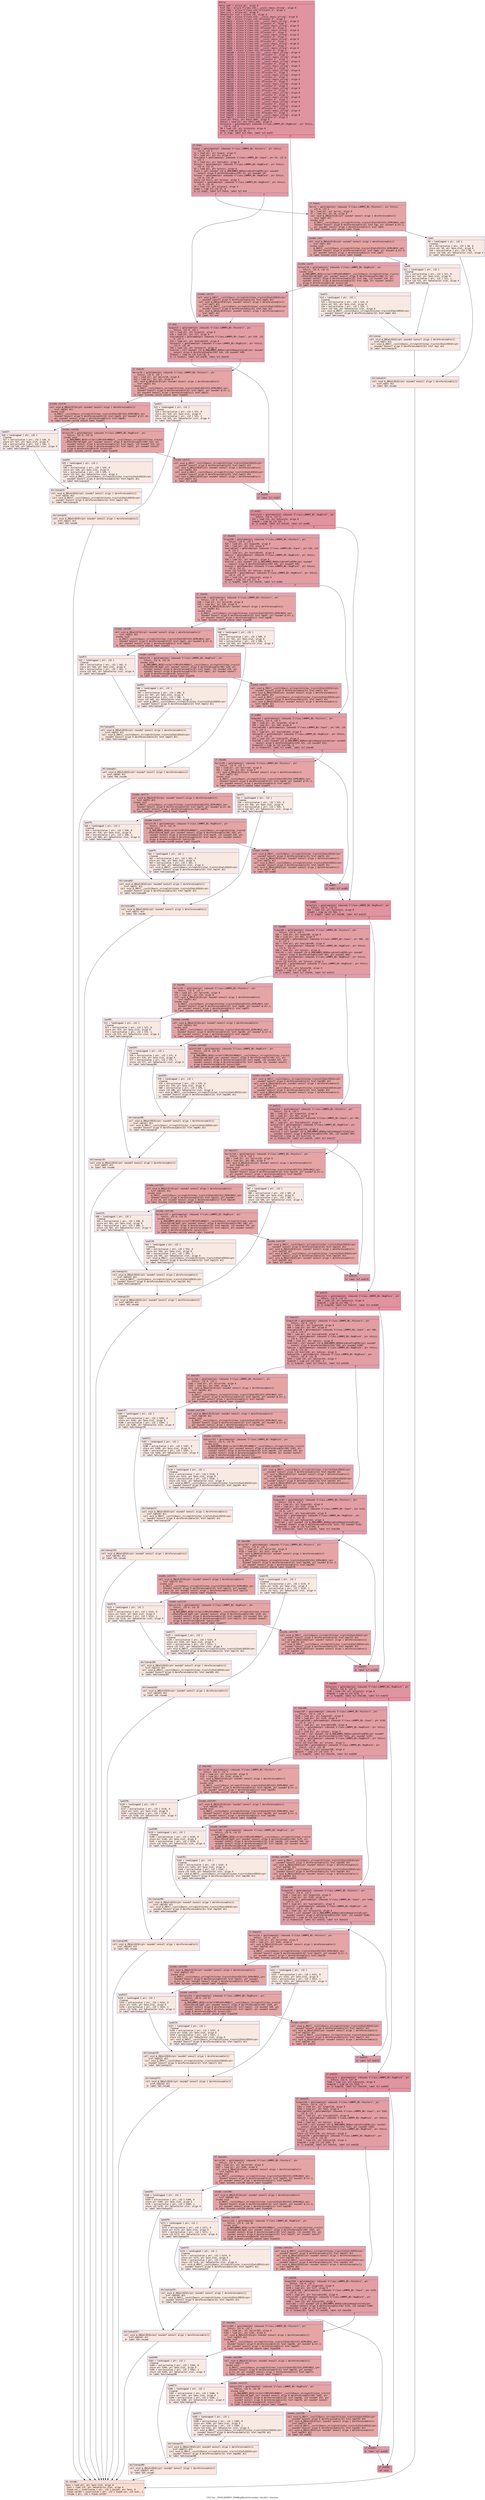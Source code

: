 digraph "CFG for '_ZN9LAMMPS_NS8RegBlock14variable_checkEv' function" {
	label="CFG for '_ZN9LAMMPS_NS8RegBlock14variable_checkEv' function";

	Node0x55e6d4f96770 [shape=record,color="#b70d28ff", style=filled, fillcolor="#b70d2870" fontname="Courier",label="{entry:\l|  %this.addr = alloca ptr, align 8\l  %ref.tmp = alloca %\"class.std::__cxx11::basic_string\", align 8\l  %ref.tmp5 = alloca %\"class.std::allocator.4\", align 1\l  %exn.slot = alloca ptr, align 8\l  %ehselector.slot = alloca i32, align 4\l  %ref.tmp6 = alloca %\"class.std::__cxx11::basic_string\", align 8\l  %ref.tmp7 = alloca %\"class.std::allocator.4\", align 1\l  %ref.tmp21 = alloca %\"class.std::__cxx11::basic_string\", align 8\l  %ref.tmp22 = alloca %\"class.std::allocator.4\", align 1\l  %ref.tmp25 = alloca %\"class.std::__cxx11::basic_string\", align 8\l  %ref.tmp26 = alloca %\"class.std::allocator.4\", align 1\l  %ref.tmp47 = alloca %\"class.std::__cxx11::basic_string\", align 8\l  %ref.tmp48 = alloca %\"class.std::allocator.4\", align 1\l  %ref.tmp51 = alloca %\"class.std::__cxx11::basic_string\", align 8\l  %ref.tmp52 = alloca %\"class.std::allocator.4\", align 1\l  %ref.tmp70 = alloca %\"class.std::__cxx11::basic_string\", align 8\l  %ref.tmp71 = alloca %\"class.std::allocator.4\", align 1\l  %ref.tmp74 = alloca %\"class.std::__cxx11::basic_string\", align 8\l  %ref.tmp75 = alloca %\"class.std::allocator.4\", align 1\l  %ref.tmp96 = alloca %\"class.std::__cxx11::basic_string\", align 8\l  %ref.tmp97 = alloca %\"class.std::allocator.4\", align 1\l  %ref.tmp100 = alloca %\"class.std::__cxx11::basic_string\", align 8\l  %ref.tmp101 = alloca %\"class.std::allocator.4\", align 1\l  %ref.tmp119 = alloca %\"class.std::__cxx11::basic_string\", align 8\l  %ref.tmp120 = alloca %\"class.std::allocator.4\", align 1\l  %ref.tmp123 = alloca %\"class.std::__cxx11::basic_string\", align 8\l  %ref.tmp124 = alloca %\"class.std::allocator.4\", align 1\l  %ref.tmp145 = alloca %\"class.std::__cxx11::basic_string\", align 8\l  %ref.tmp146 = alloca %\"class.std::allocator.4\", align 1\l  %ref.tmp149 = alloca %\"class.std::__cxx11::basic_string\", align 8\l  %ref.tmp150 = alloca %\"class.std::allocator.4\", align 1\l  %ref.tmp168 = alloca %\"class.std::__cxx11::basic_string\", align 8\l  %ref.tmp169 = alloca %\"class.std::allocator.4\", align 1\l  %ref.tmp172 = alloca %\"class.std::__cxx11::basic_string\", align 8\l  %ref.tmp173 = alloca %\"class.std::allocator.4\", align 1\l  %ref.tmp194 = alloca %\"class.std::__cxx11::basic_string\", align 8\l  %ref.tmp195 = alloca %\"class.std::allocator.4\", align 1\l  %ref.tmp198 = alloca %\"class.std::__cxx11::basic_string\", align 8\l  %ref.tmp199 = alloca %\"class.std::allocator.4\", align 1\l  %ref.tmp217 = alloca %\"class.std::__cxx11::basic_string\", align 8\l  %ref.tmp218 = alloca %\"class.std::allocator.4\", align 1\l  %ref.tmp221 = alloca %\"class.std::__cxx11::basic_string\", align 8\l  %ref.tmp222 = alloca %\"class.std::allocator.4\", align 1\l  %ref.tmp243 = alloca %\"class.std::__cxx11::basic_string\", align 8\l  %ref.tmp244 = alloca %\"class.std::allocator.4\", align 1\l  %ref.tmp247 = alloca %\"class.std::__cxx11::basic_string\", align 8\l  %ref.tmp248 = alloca %\"class.std::allocator.4\", align 1\l  %ref.tmp266 = alloca %\"class.std::__cxx11::basic_string\", align 8\l  %ref.tmp267 = alloca %\"class.std::allocator.4\", align 1\l  %ref.tmp270 = alloca %\"class.std::__cxx11::basic_string\", align 8\l  %ref.tmp271 = alloca %\"class.std::allocator.4\", align 1\l  store ptr %this, ptr %this.addr, align 8\l  %this1 = load ptr, ptr %this.addr, align 8\l  %xlostyle = getelementptr inbounds %\"class.LAMMPS_NS::RegBlock\", ptr %this1,\l... i32 0, i32 9\l  %0 = load i32, ptr %xlostyle, align 8\l  %cmp = icmp eq i32 %0, 1\l  br i1 %cmp, label %if.then, label %if.end37\l|{<s0>T|<s1>F}}"];
	Node0x55e6d4f96770:s0 -> Node0x55e6d4f99420[tooltip="entry -> if.then\nProbability 50.00%" ];
	Node0x55e6d4f96770:s1 -> Node0x55e6d4f99490[tooltip="entry -> if.end37\nProbability 50.00%" ];
	Node0x55e6d4f99420 [shape=record,color="#3d50c3ff", style=filled, fillcolor="#be242e70" fontname="Courier",label="{if.then:\l|  %input = getelementptr inbounds %\"class.LAMMPS_NS::Pointers\", ptr %this1,\l... i32 0, i32 5\l  %1 = load ptr, ptr %input, align 8\l  %2 = load ptr, ptr %1, align 8\l  %variable = getelementptr inbounds %\"class.LAMMPS_NS::Input\", ptr %2, i32 0,\l... i32 3\l  %3 = load ptr, ptr %variable, align 8\l  %xlostr = getelementptr inbounds %\"class.LAMMPS_NS::RegBlock\", ptr %this1,\l... i32 0, i32 21\l  %4 = load ptr, ptr %xlostr, align 8\l  %call = call noundef i32 @_ZN9LAMMPS_NS8Variable4findEPKc(ptr noundef\l... nonnull align 8 dereferenceable(376) %3, ptr noundef %4)\l  %xlovar = getelementptr inbounds %\"class.LAMMPS_NS::RegBlock\", ptr %this1,\l... i32 0, i32 10\l  store i32 %call, ptr %xlovar, align 4\l  %xlovar2 = getelementptr inbounds %\"class.LAMMPS_NS::RegBlock\", ptr %this1,\l... i32 0, i32 10\l  %5 = load i32, ptr %xlovar2, align 4\l  %cmp3 = icmp slt i32 %5, 0\l  br i1 %cmp3, label %if.then4, label %if.end\l|{<s0>T|<s1>F}}"];
	Node0x55e6d4f99420:s0 -> Node0x55e6d4f9a010[tooltip="if.then -> if.then4\nProbability 37.50%" ];
	Node0x55e6d4f99420:s1 -> Node0x55e6d4f9a060[tooltip="if.then -> if.end\nProbability 62.50%" ];
	Node0x55e6d4f9a010 [shape=record,color="#3d50c3ff", style=filled, fillcolor="#c5333470" fontname="Courier",label="{if.then4:\l|  %error = getelementptr inbounds %\"class.LAMMPS_NS::Pointers\", ptr %this1,\l... i32 0, i32 3\l  %6 = load ptr, ptr %error, align 8\l  %7 = load ptr, ptr %6, align 8\l  call void @_ZNSaIcEC1Ev(ptr noundef nonnull align 1 dereferenceable(1)\l... %ref.tmp5) #11\l  invoke void\l... @_ZNSt7__cxx1112basic_stringIcSt11char_traitsIcESaIcEEC2IS3_EEPKcRKS3_(ptr\l... noundef nonnull align 8 dereferenceable(32) %ref.tmp, ptr noundef @.str.2,\l... ptr noundef nonnull align 1 dereferenceable(1) %ref.tmp5)\l          to label %invoke.cont unwind label %lpad\l}"];
	Node0x55e6d4f9a010 -> Node0x55e6d4f9a4e0[tooltip="if.then4 -> invoke.cont\nProbability 100.00%" ];
	Node0x55e6d4f9a010 -> Node0x55e6d4f9a560[tooltip="if.then4 -> lpad\nProbability 0.00%" ];
	Node0x55e6d4f9a4e0 [shape=record,color="#3d50c3ff", style=filled, fillcolor="#c5333470" fontname="Courier",label="{invoke.cont:\l|  call void @_ZNSaIcEC1Ev(ptr noundef nonnull align 1 dereferenceable(1)\l... %ref.tmp7) #11\l  invoke void\l... @_ZNSt7__cxx1112basic_stringIcSt11char_traitsIcESaIcEEC2IS3_EEPKcRKS3_(ptr\l... noundef nonnull align 8 dereferenceable(32) %ref.tmp6, ptr noundef @.str.9,\l... ptr noundef nonnull align 1 dereferenceable(1) %ref.tmp7)\l          to label %invoke.cont9 unwind label %lpad8\l}"];
	Node0x55e6d4f9a4e0 -> Node0x55e6d4f9a880[tooltip="invoke.cont -> invoke.cont9\nProbability 100.00%" ];
	Node0x55e6d4f9a4e0 -> Node0x55e6d4f9a8d0[tooltip="invoke.cont -> lpad8\nProbability 0.00%" ];
	Node0x55e6d4f9a880 [shape=record,color="#3d50c3ff", style=filled, fillcolor="#c5333470" fontname="Courier",label="{invoke.cont9:\l|  %xlostr10 = getelementptr inbounds %\"class.LAMMPS_NS::RegBlock\", ptr\l... %this1, i32 0, i32 21\l  invoke void\l... @_ZN9LAMMPS_NS5Error3allIJRPcEEEvRKNSt7__cxx1112basic_stringIcSt11char_traitsI\l...cESaIcEEEiSB_DpOT_(ptr noundef nonnull align 8 dereferenceable(196) %7, ptr\l... noundef nonnull align 8 dereferenceable(32) %ref.tmp, i32 noundef 520, ptr\l... noundef nonnull align 8 dereferenceable(32) %ref.tmp6, ptr noundef nonnull\l... align 8 dereferenceable(8) %xlostr10)\l          to label %invoke.cont12 unwind label %lpad11\l}"];
	Node0x55e6d4f9a880 -> Node0x55e6d4f9a830[tooltip="invoke.cont9 -> invoke.cont12\nProbability 100.00%" ];
	Node0x55e6d4f9a880 -> Node0x55e6d4f9ac90[tooltip="invoke.cont9 -> lpad11\nProbability 0.00%" ];
	Node0x55e6d4f9a830 [shape=record,color="#3d50c3ff", style=filled, fillcolor="#c5333470" fontname="Courier",label="{invoke.cont12:\l|  call void @_ZNSt7__cxx1112basic_stringIcSt11char_traitsIcESaIcEED1Ev(ptr\l... noundef nonnull align 8 dereferenceable(32) %ref.tmp6) #11\l  call void @_ZNSaIcED1Ev(ptr noundef nonnull align 1 dereferenceable(1)\l... %ref.tmp7) #11\l  call void @_ZNSt7__cxx1112basic_stringIcSt11char_traitsIcESaIcEED1Ev(ptr\l... noundef nonnull align 8 dereferenceable(32) %ref.tmp) #11\l  call void @_ZNSaIcED1Ev(ptr noundef nonnull align 1 dereferenceable(1)\l... %ref.tmp5) #11\l  br label %if.end\l}"];
	Node0x55e6d4f9a830 -> Node0x55e6d4f9a060[tooltip="invoke.cont12 -> if.end\nProbability 100.00%" ];
	Node0x55e6d4f9a560 [shape=record,color="#3d50c3ff", style=filled, fillcolor="#efcebd70" fontname="Courier",label="{lpad:\l|  %8 = landingpad \{ ptr, i32 \}\l          cleanup\l  %9 = extractvalue \{ ptr, i32 \} %8, 0\l  store ptr %9, ptr %exn.slot, align 8\l  %10 = extractvalue \{ ptr, i32 \} %8, 1\l  store i32 %10, ptr %ehselector.slot, align 4\l  br label %ehcleanup14\l}"];
	Node0x55e6d4f9a560 -> Node0x55e6d4f9b710[tooltip="lpad -> ehcleanup14\nProbability 100.00%" ];
	Node0x55e6d4f9a8d0 [shape=record,color="#3d50c3ff", style=filled, fillcolor="#efcebd70" fontname="Courier",label="{lpad8:\l|  %11 = landingpad \{ ptr, i32 \}\l          cleanup\l  %12 = extractvalue \{ ptr, i32 \} %11, 0\l  store ptr %12, ptr %exn.slot, align 8\l  %13 = extractvalue \{ ptr, i32 \} %11, 1\l  store i32 %13, ptr %ehselector.slot, align 4\l  br label %ehcleanup\l}"];
	Node0x55e6d4f9a8d0 -> Node0x55e6d4f9ba80[tooltip="lpad8 -> ehcleanup\nProbability 100.00%" ];
	Node0x55e6d4f9ac90 [shape=record,color="#3d50c3ff", style=filled, fillcolor="#efcebd70" fontname="Courier",label="{lpad11:\l|  %14 = landingpad \{ ptr, i32 \}\l          cleanup\l  %15 = extractvalue \{ ptr, i32 \} %14, 0\l  store ptr %15, ptr %exn.slot, align 8\l  %16 = extractvalue \{ ptr, i32 \} %14, 1\l  store i32 %16, ptr %ehselector.slot, align 4\l  call void @_ZNSt7__cxx1112basic_stringIcSt11char_traitsIcESaIcEED1Ev(ptr\l... noundef nonnull align 8 dereferenceable(32) %ref.tmp6) #11\l  br label %ehcleanup\l}"];
	Node0x55e6d4f9ac90 -> Node0x55e6d4f9ba80[tooltip="lpad11 -> ehcleanup\nProbability 100.00%" ];
	Node0x55e6d4f9ba80 [shape=record,color="#3d50c3ff", style=filled, fillcolor="#f2cab570" fontname="Courier",label="{ehcleanup:\l|  call void @_ZNSaIcED1Ev(ptr noundef nonnull align 1 dereferenceable(1)\l... %ref.tmp7) #11\l  call void @_ZNSt7__cxx1112basic_stringIcSt11char_traitsIcESaIcEED1Ev(ptr\l... noundef nonnull align 8 dereferenceable(32) %ref.tmp) #11\l  br label %ehcleanup14\l}"];
	Node0x55e6d4f9ba80 -> Node0x55e6d4f9b710[tooltip="ehcleanup -> ehcleanup14\nProbability 100.00%" ];
	Node0x55e6d4f9b710 [shape=record,color="#3d50c3ff", style=filled, fillcolor="#f3c7b170" fontname="Courier",label="{ehcleanup14:\l|  call void @_ZNSaIcED1Ev(ptr noundef nonnull align 1 dereferenceable(1)\l... %ref.tmp5) #11\l  br label %eh.resume\l}"];
	Node0x55e6d4f9b710 -> Node0x55e6d4f9c390[tooltip="ehcleanup14 -> eh.resume\nProbability 100.00%" ];
	Node0x55e6d4f9a060 [shape=record,color="#3d50c3ff", style=filled, fillcolor="#be242e70" fontname="Courier",label="{if.end:\l|  %input15 = getelementptr inbounds %\"class.LAMMPS_NS::Pointers\", ptr\l... %this1, i32 0, i32 5\l  %17 = load ptr, ptr %input15, align 8\l  %18 = load ptr, ptr %17, align 8\l  %variable16 = getelementptr inbounds %\"class.LAMMPS_NS::Input\", ptr %18, i32\l... 0, i32 3\l  %19 = load ptr, ptr %variable16, align 8\l  %xlovar17 = getelementptr inbounds %\"class.LAMMPS_NS::RegBlock\", ptr %this1,\l... i32 0, i32 10\l  %20 = load i32, ptr %xlovar17, align 4\l  %call18 = call noundef i32 @_ZN9LAMMPS_NS8Variable10equalstyleEi(ptr noundef\l... nonnull align 8 dereferenceable(376) %19, i32 noundef %20)\l  %tobool = icmp ne i32 %call18, 0\l  br i1 %tobool, label %if.end36, label %if.then19\l|{<s0>T|<s1>F}}"];
	Node0x55e6d4f9a060:s0 -> Node0x55e6d4f9cbb0[tooltip="if.end -> if.end36\nProbability 62.50%" ];
	Node0x55e6d4f9a060:s1 -> Node0x55e6d4f9cc00[tooltip="if.end -> if.then19\nProbability 37.50%" ];
	Node0x55e6d4f9cc00 [shape=record,color="#3d50c3ff", style=filled, fillcolor="#c5333470" fontname="Courier",label="{if.then19:\l|  %error20 = getelementptr inbounds %\"class.LAMMPS_NS::Pointers\", ptr\l... %this1, i32 0, i32 3\l  %21 = load ptr, ptr %error20, align 8\l  %22 = load ptr, ptr %21, align 8\l  call void @_ZNSaIcEC1Ev(ptr noundef nonnull align 1 dereferenceable(1)\l... %ref.tmp22) #11\l  invoke void\l... @_ZNSt7__cxx1112basic_stringIcSt11char_traitsIcESaIcEEC2IS3_EEPKcRKS3_(ptr\l... noundef nonnull align 8 dereferenceable(32) %ref.tmp21, ptr noundef @.str.2,\l... ptr noundef nonnull align 1 dereferenceable(1) %ref.tmp22)\l          to label %invoke.cont24 unwind label %lpad23\l}"];
	Node0x55e6d4f9cc00 -> Node0x55e6d4f9d0f0[tooltip="if.then19 -> invoke.cont24\nProbability 100.00%" ];
	Node0x55e6d4f9cc00 -> Node0x55e6d4f9d170[tooltip="if.then19 -> lpad23\nProbability 0.00%" ];
	Node0x55e6d4f9d0f0 [shape=record,color="#3d50c3ff", style=filled, fillcolor="#c5333470" fontname="Courier",label="{invoke.cont24:\l|  call void @_ZNSaIcEC1Ev(ptr noundef nonnull align 1 dereferenceable(1)\l... %ref.tmp26) #11\l  invoke void\l... @_ZNSt7__cxx1112basic_stringIcSt11char_traitsIcESaIcEEC2IS3_EEPKcRKS3_(ptr\l... noundef nonnull align 8 dereferenceable(32) %ref.tmp25, ptr noundef @.str.10,\l... ptr noundef nonnull align 1 dereferenceable(1) %ref.tmp26)\l          to label %invoke.cont28 unwind label %lpad27\l}"];
	Node0x55e6d4f9d0f0 -> Node0x55e6d4f9d4f0[tooltip="invoke.cont24 -> invoke.cont28\nProbability 100.00%" ];
	Node0x55e6d4f9d0f0 -> Node0x55e6d4f9d540[tooltip="invoke.cont24 -> lpad27\nProbability 0.00%" ];
	Node0x55e6d4f9d4f0 [shape=record,color="#3d50c3ff", style=filled, fillcolor="#c5333470" fontname="Courier",label="{invoke.cont28:\l|  %xlostr29 = getelementptr inbounds %\"class.LAMMPS_NS::RegBlock\", ptr\l... %this1, i32 0, i32 21\l  invoke void\l... @_ZN9LAMMPS_NS5Error3allIJRPcEEEvRKNSt7__cxx1112basic_stringIcSt11char_traitsI\l...cESaIcEEEiSB_DpOT_(ptr noundef nonnull align 8 dereferenceable(196) %22, ptr\l... noundef nonnull align 8 dereferenceable(32) %ref.tmp21, i32 noundef 522, ptr\l... noundef nonnull align 8 dereferenceable(32) %ref.tmp25, ptr noundef nonnull\l... align 8 dereferenceable(8) %xlostr29)\l          to label %invoke.cont31 unwind label %lpad30\l}"];
	Node0x55e6d4f9d4f0 -> Node0x55e6d4f9d4a0[tooltip="invoke.cont28 -> invoke.cont31\nProbability 100.00%" ];
	Node0x55e6d4f9d4f0 -> Node0x55e6d4f9d960[tooltip="invoke.cont28 -> lpad30\nProbability 0.00%" ];
	Node0x55e6d4f9d4a0 [shape=record,color="#3d50c3ff", style=filled, fillcolor="#c5333470" fontname="Courier",label="{invoke.cont31:\l|  call void @_ZNSt7__cxx1112basic_stringIcSt11char_traitsIcESaIcEED1Ev(ptr\l... noundef nonnull align 8 dereferenceable(32) %ref.tmp25) #11\l  call void @_ZNSaIcED1Ev(ptr noundef nonnull align 1 dereferenceable(1)\l... %ref.tmp26) #11\l  call void @_ZNSt7__cxx1112basic_stringIcSt11char_traitsIcESaIcEED1Ev(ptr\l... noundef nonnull align 8 dereferenceable(32) %ref.tmp21) #11\l  call void @_ZNSaIcED1Ev(ptr noundef nonnull align 1 dereferenceable(1)\l... %ref.tmp22) #11\l  br label %if.end36\l}"];
	Node0x55e6d4f9d4a0 -> Node0x55e6d4f9cbb0[tooltip="invoke.cont31 -> if.end36\nProbability 100.00%" ];
	Node0x55e6d4f9d170 [shape=record,color="#3d50c3ff", style=filled, fillcolor="#efcebd70" fontname="Courier",label="{lpad23:\l|  %23 = landingpad \{ ptr, i32 \}\l          cleanup\l  %24 = extractvalue \{ ptr, i32 \} %23, 0\l  store ptr %24, ptr %exn.slot, align 8\l  %25 = extractvalue \{ ptr, i32 \} %23, 1\l  store i32 %25, ptr %ehselector.slot, align 4\l  br label %ehcleanup35\l}"];
	Node0x55e6d4f9d170 -> Node0x55e6d4f9e300[tooltip="lpad23 -> ehcleanup35\nProbability 100.00%" ];
	Node0x55e6d4f9d540 [shape=record,color="#3d50c3ff", style=filled, fillcolor="#efcebd70" fontname="Courier",label="{lpad27:\l|  %26 = landingpad \{ ptr, i32 \}\l          cleanup\l  %27 = extractvalue \{ ptr, i32 \} %26, 0\l  store ptr %27, ptr %exn.slot, align 8\l  %28 = extractvalue \{ ptr, i32 \} %26, 1\l  store i32 %28, ptr %ehselector.slot, align 4\l  br label %ehcleanup33\l}"];
	Node0x55e6d4f9d540 -> Node0x55e6d4f9e600[tooltip="lpad27 -> ehcleanup33\nProbability 100.00%" ];
	Node0x55e6d4f9d960 [shape=record,color="#3d50c3ff", style=filled, fillcolor="#efcebd70" fontname="Courier",label="{lpad30:\l|  %29 = landingpad \{ ptr, i32 \}\l          cleanup\l  %30 = extractvalue \{ ptr, i32 \} %29, 0\l  store ptr %30, ptr %exn.slot, align 8\l  %31 = extractvalue \{ ptr, i32 \} %29, 1\l  store i32 %31, ptr %ehselector.slot, align 4\l  call void @_ZNSt7__cxx1112basic_stringIcSt11char_traitsIcESaIcEED1Ev(ptr\l... noundef nonnull align 8 dereferenceable(32) %ref.tmp25) #11\l  br label %ehcleanup33\l}"];
	Node0x55e6d4f9d960 -> Node0x55e6d4f9e600[tooltip="lpad30 -> ehcleanup33\nProbability 100.00%" ];
	Node0x55e6d4f9e600 [shape=record,color="#3d50c3ff", style=filled, fillcolor="#f2cab570" fontname="Courier",label="{ehcleanup33:\l|  call void @_ZNSaIcED1Ev(ptr noundef nonnull align 1 dereferenceable(1)\l... %ref.tmp26) #11\l  call void @_ZNSt7__cxx1112basic_stringIcSt11char_traitsIcESaIcEED1Ev(ptr\l... noundef nonnull align 8 dereferenceable(32) %ref.tmp21) #11\l  br label %ehcleanup35\l}"];
	Node0x55e6d4f9e600 -> Node0x55e6d4f9e300[tooltip="ehcleanup33 -> ehcleanup35\nProbability 100.00%" ];
	Node0x55e6d4f9e300 [shape=record,color="#3d50c3ff", style=filled, fillcolor="#f3c7b170" fontname="Courier",label="{ehcleanup35:\l|  call void @_ZNSaIcED1Ev(ptr noundef nonnull align 1 dereferenceable(1)\l... %ref.tmp22) #11\l  br label %eh.resume\l}"];
	Node0x55e6d4f9e300 -> Node0x55e6d4f9c390[tooltip="ehcleanup35 -> eh.resume\nProbability 100.00%" ];
	Node0x55e6d4f9cbb0 [shape=record,color="#3d50c3ff", style=filled, fillcolor="#be242e70" fontname="Courier",label="{if.end36:\l|  br label %if.end37\l}"];
	Node0x55e6d4f9cbb0 -> Node0x55e6d4f99490[tooltip="if.end36 -> if.end37\nProbability 100.00%" ];
	Node0x55e6d4f99490 [shape=record,color="#b70d28ff", style=filled, fillcolor="#b70d2870" fontname="Courier",label="{if.end37:\l|  %xhistyle = getelementptr inbounds %\"class.LAMMPS_NS::RegBlock\", ptr\l... %this1, i32 0, i32 11\l  %32 = load i32, ptr %xhistyle, align 8\l  %cmp38 = icmp eq i32 %32, 1\l  br i1 %cmp38, label %if.then39, label %if.end86\l|{<s0>T|<s1>F}}"];
	Node0x55e6d4f99490:s0 -> Node0x55e6d4f987e0[tooltip="if.end37 -> if.then39\nProbability 50.00%" ];
	Node0x55e6d4f99490:s1 -> Node0x55e6d4f98860[tooltip="if.end37 -> if.end86\nProbability 50.00%" ];
	Node0x55e6d4f987e0 [shape=record,color="#3d50c3ff", style=filled, fillcolor="#be242e70" fontname="Courier",label="{if.then39:\l|  %input40 = getelementptr inbounds %\"class.LAMMPS_NS::Pointers\", ptr\l... %this1, i32 0, i32 5\l  %33 = load ptr, ptr %input40, align 8\l  %34 = load ptr, ptr %33, align 8\l  %variable41 = getelementptr inbounds %\"class.LAMMPS_NS::Input\", ptr %34, i32\l... 0, i32 3\l  %35 = load ptr, ptr %variable41, align 8\l  %xhistr = getelementptr inbounds %\"class.LAMMPS_NS::RegBlock\", ptr %this1,\l... i32 0, i32 24\l  %36 = load ptr, ptr %xhistr, align 8\l  %call42 = call noundef i32 @_ZN9LAMMPS_NS8Variable4findEPKc(ptr noundef\l... nonnull align 8 dereferenceable(376) %35, ptr noundef %36)\l  %xhivar = getelementptr inbounds %\"class.LAMMPS_NS::RegBlock\", ptr %this1,\l... i32 0, i32 12\l  store i32 %call42, ptr %xhivar, align 4\l  %xhivar43 = getelementptr inbounds %\"class.LAMMPS_NS::RegBlock\", ptr %this1,\l... i32 0, i32 12\l  %37 = load i32, ptr %xhivar43, align 4\l  %cmp44 = icmp slt i32 %37, 0\l  br i1 %cmp44, label %if.then45, label %if.end62\l|{<s0>T|<s1>F}}"];
	Node0x55e6d4f987e0:s0 -> Node0x55e6d4fa0330[tooltip="if.then39 -> if.then45\nProbability 37.50%" ];
	Node0x55e6d4f987e0:s1 -> Node0x55e6d4fa03b0[tooltip="if.then39 -> if.end62\nProbability 62.50%" ];
	Node0x55e6d4fa0330 [shape=record,color="#3d50c3ff", style=filled, fillcolor="#c5333470" fontname="Courier",label="{if.then45:\l|  %error46 = getelementptr inbounds %\"class.LAMMPS_NS::Pointers\", ptr\l... %this1, i32 0, i32 3\l  %38 = load ptr, ptr %error46, align 8\l  %39 = load ptr, ptr %38, align 8\l  call void @_ZNSaIcEC1Ev(ptr noundef nonnull align 1 dereferenceable(1)\l... %ref.tmp48) #11\l  invoke void\l... @_ZNSt7__cxx1112basic_stringIcSt11char_traitsIcESaIcEEC2IS3_EEPKcRKS3_(ptr\l... noundef nonnull align 8 dereferenceable(32) %ref.tmp47, ptr noundef @.str.2,\l... ptr noundef nonnull align 1 dereferenceable(1) %ref.tmp48)\l          to label %invoke.cont50 unwind label %lpad49\l}"];
	Node0x55e6d4fa0330 -> Node0x55e6d4fa0840[tooltip="if.then45 -> invoke.cont50\nProbability 100.00%" ];
	Node0x55e6d4fa0330 -> Node0x55e6d4fa08c0[tooltip="if.then45 -> lpad49\nProbability 0.00%" ];
	Node0x55e6d4fa0840 [shape=record,color="#3d50c3ff", style=filled, fillcolor="#c5333470" fontname="Courier",label="{invoke.cont50:\l|  call void @_ZNSaIcEC1Ev(ptr noundef nonnull align 1 dereferenceable(1)\l... %ref.tmp52) #11\l  invoke void\l... @_ZNSt7__cxx1112basic_stringIcSt11char_traitsIcESaIcEEC2IS3_EEPKcRKS3_(ptr\l... noundef nonnull align 8 dereferenceable(32) %ref.tmp51, ptr noundef @.str.9,\l... ptr noundef nonnull align 1 dereferenceable(1) %ref.tmp52)\l          to label %invoke.cont54 unwind label %lpad53\l}"];
	Node0x55e6d4fa0840 -> Node0x55e6d4fa0be0[tooltip="invoke.cont50 -> invoke.cont54\nProbability 100.00%" ];
	Node0x55e6d4fa0840 -> Node0x55e6d4fa0c30[tooltip="invoke.cont50 -> lpad53\nProbability 0.00%" ];
	Node0x55e6d4fa0be0 [shape=record,color="#3d50c3ff", style=filled, fillcolor="#c5333470" fontname="Courier",label="{invoke.cont54:\l|  %xhistr55 = getelementptr inbounds %\"class.LAMMPS_NS::RegBlock\", ptr\l... %this1, i32 0, i32 24\l  invoke void\l... @_ZN9LAMMPS_NS5Error3allIJRPcEEEvRKNSt7__cxx1112basic_stringIcSt11char_traitsI\l...cESaIcEEEiSB_DpOT_(ptr noundef nonnull align 8 dereferenceable(196) %39, ptr\l... noundef nonnull align 8 dereferenceable(32) %ref.tmp47, i32 noundef 526, ptr\l... noundef nonnull align 8 dereferenceable(32) %ref.tmp51, ptr noundef nonnull\l... align 8 dereferenceable(8) %xhistr55)\l          to label %invoke.cont57 unwind label %lpad56\l}"];
	Node0x55e6d4fa0be0 -> Node0x55e6d4fa0b90[tooltip="invoke.cont54 -> invoke.cont57\nProbability 100.00%" ];
	Node0x55e6d4fa0be0 -> Node0x55e6d4fa1050[tooltip="invoke.cont54 -> lpad56\nProbability 0.00%" ];
	Node0x55e6d4fa0b90 [shape=record,color="#3d50c3ff", style=filled, fillcolor="#c5333470" fontname="Courier",label="{invoke.cont57:\l|  call void @_ZNSt7__cxx1112basic_stringIcSt11char_traitsIcESaIcEED1Ev(ptr\l... noundef nonnull align 8 dereferenceable(32) %ref.tmp51) #11\l  call void @_ZNSaIcED1Ev(ptr noundef nonnull align 1 dereferenceable(1)\l... %ref.tmp52) #11\l  call void @_ZNSt7__cxx1112basic_stringIcSt11char_traitsIcESaIcEED1Ev(ptr\l... noundef nonnull align 8 dereferenceable(32) %ref.tmp47) #11\l  call void @_ZNSaIcED1Ev(ptr noundef nonnull align 1 dereferenceable(1)\l... %ref.tmp48) #11\l  br label %if.end62\l}"];
	Node0x55e6d4fa0b90 -> Node0x55e6d4fa03b0[tooltip="invoke.cont57 -> if.end62\nProbability 100.00%" ];
	Node0x55e6d4fa08c0 [shape=record,color="#3d50c3ff", style=filled, fillcolor="#efcebd70" fontname="Courier",label="{lpad49:\l|  %40 = landingpad \{ ptr, i32 \}\l          cleanup\l  %41 = extractvalue \{ ptr, i32 \} %40, 0\l  store ptr %41, ptr %exn.slot, align 8\l  %42 = extractvalue \{ ptr, i32 \} %40, 1\l  store i32 %42, ptr %ehselector.slot, align 4\l  br label %ehcleanup61\l}"];
	Node0x55e6d4fa08c0 -> Node0x55e6d4fa19f0[tooltip="lpad49 -> ehcleanup61\nProbability 100.00%" ];
	Node0x55e6d4fa0c30 [shape=record,color="#3d50c3ff", style=filled, fillcolor="#efcebd70" fontname="Courier",label="{lpad53:\l|  %43 = landingpad \{ ptr, i32 \}\l          cleanup\l  %44 = extractvalue \{ ptr, i32 \} %43, 0\l  store ptr %44, ptr %exn.slot, align 8\l  %45 = extractvalue \{ ptr, i32 \} %43, 1\l  store i32 %45, ptr %ehselector.slot, align 4\l  br label %ehcleanup59\l}"];
	Node0x55e6d4fa0c30 -> Node0x55e6d4fa1cf0[tooltip="lpad53 -> ehcleanup59\nProbability 100.00%" ];
	Node0x55e6d4fa1050 [shape=record,color="#3d50c3ff", style=filled, fillcolor="#efcebd70" fontname="Courier",label="{lpad56:\l|  %46 = landingpad \{ ptr, i32 \}\l          cleanup\l  %47 = extractvalue \{ ptr, i32 \} %46, 0\l  store ptr %47, ptr %exn.slot, align 8\l  %48 = extractvalue \{ ptr, i32 \} %46, 1\l  store i32 %48, ptr %ehselector.slot, align 4\l  call void @_ZNSt7__cxx1112basic_stringIcSt11char_traitsIcESaIcEED1Ev(ptr\l... noundef nonnull align 8 dereferenceable(32) %ref.tmp51) #11\l  br label %ehcleanup59\l}"];
	Node0x55e6d4fa1050 -> Node0x55e6d4fa1cf0[tooltip="lpad56 -> ehcleanup59\nProbability 100.00%" ];
	Node0x55e6d4fa1cf0 [shape=record,color="#3d50c3ff", style=filled, fillcolor="#f2cab570" fontname="Courier",label="{ehcleanup59:\l|  call void @_ZNSaIcED1Ev(ptr noundef nonnull align 1 dereferenceable(1)\l... %ref.tmp52) #11\l  call void @_ZNSt7__cxx1112basic_stringIcSt11char_traitsIcESaIcEED1Ev(ptr\l... noundef nonnull align 8 dereferenceable(32) %ref.tmp47) #11\l  br label %ehcleanup61\l}"];
	Node0x55e6d4fa1cf0 -> Node0x55e6d4fa19f0[tooltip="ehcleanup59 -> ehcleanup61\nProbability 100.00%" ];
	Node0x55e6d4fa19f0 [shape=record,color="#3d50c3ff", style=filled, fillcolor="#f3c7b170" fontname="Courier",label="{ehcleanup61:\l|  call void @_ZNSaIcED1Ev(ptr noundef nonnull align 1 dereferenceable(1)\l... %ref.tmp48) #11\l  br label %eh.resume\l}"];
	Node0x55e6d4fa19f0 -> Node0x55e6d4f9c390[tooltip="ehcleanup61 -> eh.resume\nProbability 100.00%" ];
	Node0x55e6d4fa03b0 [shape=record,color="#3d50c3ff", style=filled, fillcolor="#be242e70" fontname="Courier",label="{if.end62:\l|  %input63 = getelementptr inbounds %\"class.LAMMPS_NS::Pointers\", ptr\l... %this1, i32 0, i32 5\l  %49 = load ptr, ptr %input63, align 8\l  %50 = load ptr, ptr %49, align 8\l  %variable64 = getelementptr inbounds %\"class.LAMMPS_NS::Input\", ptr %50, i32\l... 0, i32 3\l  %51 = load ptr, ptr %variable64, align 8\l  %xhivar65 = getelementptr inbounds %\"class.LAMMPS_NS::RegBlock\", ptr %this1,\l... i32 0, i32 12\l  %52 = load i32, ptr %xhivar65, align 4\l  %call66 = call noundef i32 @_ZN9LAMMPS_NS8Variable10equalstyleEi(ptr noundef\l... nonnull align 8 dereferenceable(376) %51, i32 noundef %52)\l  %tobool67 = icmp ne i32 %call66, 0\l  br i1 %tobool67, label %if.end85, label %if.then68\l|{<s0>T|<s1>F}}"];
	Node0x55e6d4fa03b0:s0 -> Node0x55e6d4fa3530[tooltip="if.end62 -> if.end85\nProbability 62.50%" ];
	Node0x55e6d4fa03b0:s1 -> Node0x55e6d4fa3580[tooltip="if.end62 -> if.then68\nProbability 37.50%" ];
	Node0x55e6d4fa3580 [shape=record,color="#3d50c3ff", style=filled, fillcolor="#c5333470" fontname="Courier",label="{if.then68:\l|  %error69 = getelementptr inbounds %\"class.LAMMPS_NS::Pointers\", ptr\l... %this1, i32 0, i32 3\l  %53 = load ptr, ptr %error69, align 8\l  %54 = load ptr, ptr %53, align 8\l  call void @_ZNSaIcEC1Ev(ptr noundef nonnull align 1 dereferenceable(1)\l... %ref.tmp71) #11\l  invoke void\l... @_ZNSt7__cxx1112basic_stringIcSt11char_traitsIcESaIcEEC2IS3_EEPKcRKS3_(ptr\l... noundef nonnull align 8 dereferenceable(32) %ref.tmp70, ptr noundef @.str.2,\l... ptr noundef nonnull align 1 dereferenceable(1) %ref.tmp71)\l          to label %invoke.cont73 unwind label %lpad72\l}"];
	Node0x55e6d4fa3580 -> Node0x55e6d4fa39f0[tooltip="if.then68 -> invoke.cont73\nProbability 100.00%" ];
	Node0x55e6d4fa3580 -> Node0x55e6d4fa3a70[tooltip="if.then68 -> lpad72\nProbability 0.00%" ];
	Node0x55e6d4fa39f0 [shape=record,color="#3d50c3ff", style=filled, fillcolor="#c5333470" fontname="Courier",label="{invoke.cont73:\l|  call void @_ZNSaIcEC1Ev(ptr noundef nonnull align 1 dereferenceable(1)\l... %ref.tmp75) #11\l  invoke void\l... @_ZNSt7__cxx1112basic_stringIcSt11char_traitsIcESaIcEEC2IS3_EEPKcRKS3_(ptr\l... noundef nonnull align 8 dereferenceable(32) %ref.tmp74, ptr noundef @.str.10,\l... ptr noundef nonnull align 1 dereferenceable(1) %ref.tmp75)\l          to label %invoke.cont77 unwind label %lpad76\l}"];
	Node0x55e6d4fa39f0 -> Node0x55e6d4fa3d90[tooltip="invoke.cont73 -> invoke.cont77\nProbability 100.00%" ];
	Node0x55e6d4fa39f0 -> Node0x55e6d4fa3de0[tooltip="invoke.cont73 -> lpad76\nProbability 0.00%" ];
	Node0x55e6d4fa3d90 [shape=record,color="#3d50c3ff", style=filled, fillcolor="#c5333470" fontname="Courier",label="{invoke.cont77:\l|  %xhistr78 = getelementptr inbounds %\"class.LAMMPS_NS::RegBlock\", ptr\l... %this1, i32 0, i32 24\l  invoke void\l... @_ZN9LAMMPS_NS5Error3allIJRPcEEEvRKNSt7__cxx1112basic_stringIcSt11char_traitsI\l...cESaIcEEEiSB_DpOT_(ptr noundef nonnull align 8 dereferenceable(196) %54, ptr\l... noundef nonnull align 8 dereferenceable(32) %ref.tmp70, i32 noundef 528, ptr\l... noundef nonnull align 8 dereferenceable(32) %ref.tmp74, ptr noundef nonnull\l... align 8 dereferenceable(8) %xhistr78)\l          to label %invoke.cont80 unwind label %lpad79\l}"];
	Node0x55e6d4fa3d90 -> Node0x55e6d4fa3d40[tooltip="invoke.cont77 -> invoke.cont80\nProbability 100.00%" ];
	Node0x55e6d4fa3d90 -> Node0x55e6d4fa4200[tooltip="invoke.cont77 -> lpad79\nProbability 0.00%" ];
	Node0x55e6d4fa3d40 [shape=record,color="#3d50c3ff", style=filled, fillcolor="#c5333470" fontname="Courier",label="{invoke.cont80:\l|  call void @_ZNSt7__cxx1112basic_stringIcSt11char_traitsIcESaIcEED1Ev(ptr\l... noundef nonnull align 8 dereferenceable(32) %ref.tmp74) #11\l  call void @_ZNSaIcED1Ev(ptr noundef nonnull align 1 dereferenceable(1)\l... %ref.tmp75) #11\l  call void @_ZNSt7__cxx1112basic_stringIcSt11char_traitsIcESaIcEED1Ev(ptr\l... noundef nonnull align 8 dereferenceable(32) %ref.tmp70) #11\l  call void @_ZNSaIcED1Ev(ptr noundef nonnull align 1 dereferenceable(1)\l... %ref.tmp71) #11\l  br label %if.end85\l}"];
	Node0x55e6d4fa3d40 -> Node0x55e6d4fa3530[tooltip="invoke.cont80 -> if.end85\nProbability 100.00%" ];
	Node0x55e6d4fa3a70 [shape=record,color="#3d50c3ff", style=filled, fillcolor="#efcebd70" fontname="Courier",label="{lpad72:\l|  %55 = landingpad \{ ptr, i32 \}\l          cleanup\l  %56 = extractvalue \{ ptr, i32 \} %55, 0\l  store ptr %56, ptr %exn.slot, align 8\l  %57 = extractvalue \{ ptr, i32 \} %55, 1\l  store i32 %57, ptr %ehselector.slot, align 4\l  br label %ehcleanup84\l}"];
	Node0x55e6d4fa3a70 -> Node0x55e6d4fa4ba0[tooltip="lpad72 -> ehcleanup84\nProbability 100.00%" ];
	Node0x55e6d4fa3de0 [shape=record,color="#3d50c3ff", style=filled, fillcolor="#efcebd70" fontname="Courier",label="{lpad76:\l|  %58 = landingpad \{ ptr, i32 \}\l          cleanup\l  %59 = extractvalue \{ ptr, i32 \} %58, 0\l  store ptr %59, ptr %exn.slot, align 8\l  %60 = extractvalue \{ ptr, i32 \} %58, 1\l  store i32 %60, ptr %ehselector.slot, align 4\l  br label %ehcleanup82\l}"];
	Node0x55e6d4fa3de0 -> Node0x55e6d4fa4ea0[tooltip="lpad76 -> ehcleanup82\nProbability 100.00%" ];
	Node0x55e6d4fa4200 [shape=record,color="#3d50c3ff", style=filled, fillcolor="#efcebd70" fontname="Courier",label="{lpad79:\l|  %61 = landingpad \{ ptr, i32 \}\l          cleanup\l  %62 = extractvalue \{ ptr, i32 \} %61, 0\l  store ptr %62, ptr %exn.slot, align 8\l  %63 = extractvalue \{ ptr, i32 \} %61, 1\l  store i32 %63, ptr %ehselector.slot, align 4\l  call void @_ZNSt7__cxx1112basic_stringIcSt11char_traitsIcESaIcEED1Ev(ptr\l... noundef nonnull align 8 dereferenceable(32) %ref.tmp74) #11\l  br label %ehcleanup82\l}"];
	Node0x55e6d4fa4200 -> Node0x55e6d4fa4ea0[tooltip="lpad79 -> ehcleanup82\nProbability 100.00%" ];
	Node0x55e6d4fa4ea0 [shape=record,color="#3d50c3ff", style=filled, fillcolor="#f2cab570" fontname="Courier",label="{ehcleanup82:\l|  call void @_ZNSaIcED1Ev(ptr noundef nonnull align 1 dereferenceable(1)\l... %ref.tmp75) #11\l  call void @_ZNSt7__cxx1112basic_stringIcSt11char_traitsIcESaIcEED1Ev(ptr\l... noundef nonnull align 8 dereferenceable(32) %ref.tmp70) #11\l  br label %ehcleanup84\l}"];
	Node0x55e6d4fa4ea0 -> Node0x55e6d4fa4ba0[tooltip="ehcleanup82 -> ehcleanup84\nProbability 100.00%" ];
	Node0x55e6d4fa4ba0 [shape=record,color="#3d50c3ff", style=filled, fillcolor="#f3c7b170" fontname="Courier",label="{ehcleanup84:\l|  call void @_ZNSaIcED1Ev(ptr noundef nonnull align 1 dereferenceable(1)\l... %ref.tmp71) #11\l  br label %eh.resume\l}"];
	Node0x55e6d4fa4ba0 -> Node0x55e6d4f9c390[tooltip="ehcleanup84 -> eh.resume\nProbability 100.00%" ];
	Node0x55e6d4fa3530 [shape=record,color="#3d50c3ff", style=filled, fillcolor="#be242e70" fontname="Courier",label="{if.end85:\l|  br label %if.end86\l}"];
	Node0x55e6d4fa3530 -> Node0x55e6d4f98860[tooltip="if.end85 -> if.end86\nProbability 100.00%" ];
	Node0x55e6d4f98860 [shape=record,color="#b70d28ff", style=filled, fillcolor="#b70d2870" fontname="Courier",label="{if.end86:\l|  %ylostyle = getelementptr inbounds %\"class.LAMMPS_NS::RegBlock\", ptr\l... %this1, i32 0, i32 13\l  %64 = load i32, ptr %ylostyle, align 8\l  %cmp87 = icmp eq i32 %64, 1\l  br i1 %cmp87, label %if.then88, label %if.end135\l|{<s0>T|<s1>F}}"];
	Node0x55e6d4f98860:s0 -> Node0x55e6d4fa5a60[tooltip="if.end86 -> if.then88\nProbability 50.00%" ];
	Node0x55e6d4f98860:s1 -> Node0x55e6d4fa5ae0[tooltip="if.end86 -> if.end135\nProbability 50.00%" ];
	Node0x55e6d4fa5a60 [shape=record,color="#3d50c3ff", style=filled, fillcolor="#be242e70" fontname="Courier",label="{if.then88:\l|  %input89 = getelementptr inbounds %\"class.LAMMPS_NS::Pointers\", ptr\l... %this1, i32 0, i32 5\l  %65 = load ptr, ptr %input89, align 8\l  %66 = load ptr, ptr %65, align 8\l  %variable90 = getelementptr inbounds %\"class.LAMMPS_NS::Input\", ptr %66, i32\l... 0, i32 3\l  %67 = load ptr, ptr %variable90, align 8\l  %ylostr = getelementptr inbounds %\"class.LAMMPS_NS::RegBlock\", ptr %this1,\l... i32 0, i32 22\l  %68 = load ptr, ptr %ylostr, align 8\l  %call91 = call noundef i32 @_ZN9LAMMPS_NS8Variable4findEPKc(ptr noundef\l... nonnull align 8 dereferenceable(376) %67, ptr noundef %68)\l  %ylovar = getelementptr inbounds %\"class.LAMMPS_NS::RegBlock\", ptr %this1,\l... i32 0, i32 14\l  store i32 %call91, ptr %ylovar, align 4\l  %ylovar92 = getelementptr inbounds %\"class.LAMMPS_NS::RegBlock\", ptr %this1,\l... i32 0, i32 14\l  %69 = load i32, ptr %ylovar92, align 4\l  %cmp93 = icmp slt i32 %69, 0\l  br i1 %cmp93, label %if.then94, label %if.end111\l|{<s0>T|<s1>F}}"];
	Node0x55e6d4fa5a60:s0 -> Node0x55e6d4fa65c0[tooltip="if.then88 -> if.then94\nProbability 37.50%" ];
	Node0x55e6d4fa5a60:s1 -> Node0x55e6d4fa6610[tooltip="if.then88 -> if.end111\nProbability 62.50%" ];
	Node0x55e6d4fa65c0 [shape=record,color="#3d50c3ff", style=filled, fillcolor="#c5333470" fontname="Courier",label="{if.then94:\l|  %error95 = getelementptr inbounds %\"class.LAMMPS_NS::Pointers\", ptr\l... %this1, i32 0, i32 3\l  %70 = load ptr, ptr %error95, align 8\l  %71 = load ptr, ptr %70, align 8\l  call void @_ZNSaIcEC1Ev(ptr noundef nonnull align 1 dereferenceable(1)\l... %ref.tmp97) #11\l  invoke void\l... @_ZNSt7__cxx1112basic_stringIcSt11char_traitsIcESaIcEEC2IS3_EEPKcRKS3_(ptr\l... noundef nonnull align 8 dereferenceable(32) %ref.tmp96, ptr noundef @.str.2,\l... ptr noundef nonnull align 1 dereferenceable(1) %ref.tmp97)\l          to label %invoke.cont99 unwind label %lpad98\l}"];
	Node0x55e6d4fa65c0 -> Node0x55e6d4fa6aa0[tooltip="if.then94 -> invoke.cont99\nProbability 100.00%" ];
	Node0x55e6d4fa65c0 -> Node0x55e6d4fa6b20[tooltip="if.then94 -> lpad98\nProbability 0.00%" ];
	Node0x55e6d4fa6aa0 [shape=record,color="#3d50c3ff", style=filled, fillcolor="#c5333470" fontname="Courier",label="{invoke.cont99:\l|  call void @_ZNSaIcEC1Ev(ptr noundef nonnull align 1 dereferenceable(1)\l... %ref.tmp101) #11\l  invoke void\l... @_ZNSt7__cxx1112basic_stringIcSt11char_traitsIcESaIcEEC2IS3_EEPKcRKS3_(ptr\l... noundef nonnull align 8 dereferenceable(32) %ref.tmp100, ptr noundef @.str.9,\l... ptr noundef nonnull align 1 dereferenceable(1) %ref.tmp101)\l          to label %invoke.cont103 unwind label %lpad102\l}"];
	Node0x55e6d4fa6aa0 -> Node0x55e6d4fa6e40[tooltip="invoke.cont99 -> invoke.cont103\nProbability 100.00%" ];
	Node0x55e6d4fa6aa0 -> Node0x55e6d4fa6e90[tooltip="invoke.cont99 -> lpad102\nProbability 0.00%" ];
	Node0x55e6d4fa6e40 [shape=record,color="#3d50c3ff", style=filled, fillcolor="#c5333470" fontname="Courier",label="{invoke.cont103:\l|  %ylostr104 = getelementptr inbounds %\"class.LAMMPS_NS::RegBlock\", ptr\l... %this1, i32 0, i32 22\l  invoke void\l... @_ZN9LAMMPS_NS5Error3allIJRPcEEEvRKNSt7__cxx1112basic_stringIcSt11char_traitsI\l...cESaIcEEEiSB_DpOT_(ptr noundef nonnull align 8 dereferenceable(196) %71, ptr\l... noundef nonnull align 8 dereferenceable(32) %ref.tmp96, i32 noundef 533, ptr\l... noundef nonnull align 8 dereferenceable(32) %ref.tmp100, ptr noundef nonnull\l... align 8 dereferenceable(8) %ylostr104)\l          to label %invoke.cont106 unwind label %lpad105\l}"];
	Node0x55e6d4fa6e40 -> Node0x55e6d4fa6df0[tooltip="invoke.cont103 -> invoke.cont106\nProbability 100.00%" ];
	Node0x55e6d4fa6e40 -> Node0x55e6d4fa72b0[tooltip="invoke.cont103 -> lpad105\nProbability 0.00%" ];
	Node0x55e6d4fa6df0 [shape=record,color="#3d50c3ff", style=filled, fillcolor="#c5333470" fontname="Courier",label="{invoke.cont106:\l|  call void @_ZNSt7__cxx1112basic_stringIcSt11char_traitsIcESaIcEED1Ev(ptr\l... noundef nonnull align 8 dereferenceable(32) %ref.tmp100) #11\l  call void @_ZNSaIcED1Ev(ptr noundef nonnull align 1 dereferenceable(1)\l... %ref.tmp101) #11\l  call void @_ZNSt7__cxx1112basic_stringIcSt11char_traitsIcESaIcEED1Ev(ptr\l... noundef nonnull align 8 dereferenceable(32) %ref.tmp96) #11\l  call void @_ZNSaIcED1Ev(ptr noundef nonnull align 1 dereferenceable(1)\l... %ref.tmp97) #11\l  br label %if.end111\l}"];
	Node0x55e6d4fa6df0 -> Node0x55e6d4fa6610[tooltip="invoke.cont106 -> if.end111\nProbability 100.00%" ];
	Node0x55e6d4fa6b20 [shape=record,color="#3d50c3ff", style=filled, fillcolor="#efcebd70" fontname="Courier",label="{lpad98:\l|  %72 = landingpad \{ ptr, i32 \}\l          cleanup\l  %73 = extractvalue \{ ptr, i32 \} %72, 0\l  store ptr %73, ptr %exn.slot, align 8\l  %74 = extractvalue \{ ptr, i32 \} %72, 1\l  store i32 %74, ptr %ehselector.slot, align 4\l  br label %ehcleanup110\l}"];
	Node0x55e6d4fa6b20 -> Node0x55e6d4fa7c50[tooltip="lpad98 -> ehcleanup110\nProbability 100.00%" ];
	Node0x55e6d4fa6e90 [shape=record,color="#3d50c3ff", style=filled, fillcolor="#efcebd70" fontname="Courier",label="{lpad102:\l|  %75 = landingpad \{ ptr, i32 \}\l          cleanup\l  %76 = extractvalue \{ ptr, i32 \} %75, 0\l  store ptr %76, ptr %exn.slot, align 8\l  %77 = extractvalue \{ ptr, i32 \} %75, 1\l  store i32 %77, ptr %ehselector.slot, align 4\l  br label %ehcleanup108\l}"];
	Node0x55e6d4fa6e90 -> Node0x55e6d4fa7f50[tooltip="lpad102 -> ehcleanup108\nProbability 100.00%" ];
	Node0x55e6d4fa72b0 [shape=record,color="#3d50c3ff", style=filled, fillcolor="#efcebd70" fontname="Courier",label="{lpad105:\l|  %78 = landingpad \{ ptr, i32 \}\l          cleanup\l  %79 = extractvalue \{ ptr, i32 \} %78, 0\l  store ptr %79, ptr %exn.slot, align 8\l  %80 = extractvalue \{ ptr, i32 \} %78, 1\l  store i32 %80, ptr %ehselector.slot, align 4\l  call void @_ZNSt7__cxx1112basic_stringIcSt11char_traitsIcESaIcEED1Ev(ptr\l... noundef nonnull align 8 dereferenceable(32) %ref.tmp100) #11\l  br label %ehcleanup108\l}"];
	Node0x55e6d4fa72b0 -> Node0x55e6d4fa7f50[tooltip="lpad105 -> ehcleanup108\nProbability 100.00%" ];
	Node0x55e6d4fa7f50 [shape=record,color="#3d50c3ff", style=filled, fillcolor="#f2cab570" fontname="Courier",label="{ehcleanup108:\l|  call void @_ZNSaIcED1Ev(ptr noundef nonnull align 1 dereferenceable(1)\l... %ref.tmp101) #11\l  call void @_ZNSt7__cxx1112basic_stringIcSt11char_traitsIcESaIcEED1Ev(ptr\l... noundef nonnull align 8 dereferenceable(32) %ref.tmp96) #11\l  br label %ehcleanup110\l}"];
	Node0x55e6d4fa7f50 -> Node0x55e6d4fa7c50[tooltip="ehcleanup108 -> ehcleanup110\nProbability 100.00%" ];
	Node0x55e6d4fa7c50 [shape=record,color="#3d50c3ff", style=filled, fillcolor="#f3c7b170" fontname="Courier",label="{ehcleanup110:\l|  call void @_ZNSaIcED1Ev(ptr noundef nonnull align 1 dereferenceable(1)\l... %ref.tmp97) #11\l  br label %eh.resume\l}"];
	Node0x55e6d4fa7c50 -> Node0x55e6d4f9c390[tooltip="ehcleanup110 -> eh.resume\nProbability 100.00%" ];
	Node0x55e6d4fa6610 [shape=record,color="#3d50c3ff", style=filled, fillcolor="#be242e70" fontname="Courier",label="{if.end111:\l|  %input112 = getelementptr inbounds %\"class.LAMMPS_NS::Pointers\", ptr\l... %this1, i32 0, i32 5\l  %81 = load ptr, ptr %input112, align 8\l  %82 = load ptr, ptr %81, align 8\l  %variable113 = getelementptr inbounds %\"class.LAMMPS_NS::Input\", ptr %82,\l... i32 0, i32 3\l  %83 = load ptr, ptr %variable113, align 8\l  %ylovar114 = getelementptr inbounds %\"class.LAMMPS_NS::RegBlock\", ptr\l... %this1, i32 0, i32 14\l  %84 = load i32, ptr %ylovar114, align 4\l  %call115 = call noundef i32 @_ZN9LAMMPS_NS8Variable10equalstyleEi(ptr\l... noundef nonnull align 8 dereferenceable(376) %83, i32 noundef %84)\l  %tobool116 = icmp ne i32 %call115, 0\l  br i1 %tobool116, label %if.end134, label %if.then117\l|{<s0>T|<s1>F}}"];
	Node0x55e6d4fa6610:s0 -> Node0x55e6d4fa8f90[tooltip="if.end111 -> if.end134\nProbability 62.50%" ];
	Node0x55e6d4fa6610:s1 -> Node0x55e6d4fa8fe0[tooltip="if.end111 -> if.then117\nProbability 37.50%" ];
	Node0x55e6d4fa8fe0 [shape=record,color="#3d50c3ff", style=filled, fillcolor="#c5333470" fontname="Courier",label="{if.then117:\l|  %error118 = getelementptr inbounds %\"class.LAMMPS_NS::Pointers\", ptr\l... %this1, i32 0, i32 3\l  %85 = load ptr, ptr %error118, align 8\l  %86 = load ptr, ptr %85, align 8\l  call void @_ZNSaIcEC1Ev(ptr noundef nonnull align 1 dereferenceable(1)\l... %ref.tmp120) #11\l  invoke void\l... @_ZNSt7__cxx1112basic_stringIcSt11char_traitsIcESaIcEEC2IS3_EEPKcRKS3_(ptr\l... noundef nonnull align 8 dereferenceable(32) %ref.tmp119, ptr noundef @.str.2,\l... ptr noundef nonnull align 1 dereferenceable(1) %ref.tmp120)\l          to label %invoke.cont122 unwind label %lpad121\l}"];
	Node0x55e6d4fa8fe0 -> Node0x55e6d4fa9460[tooltip="if.then117 -> invoke.cont122\nProbability 100.00%" ];
	Node0x55e6d4fa8fe0 -> Node0x55e6d4fa94e0[tooltip="if.then117 -> lpad121\nProbability 0.00%" ];
	Node0x55e6d4fa9460 [shape=record,color="#3d50c3ff", style=filled, fillcolor="#c5333470" fontname="Courier",label="{invoke.cont122:\l|  call void @_ZNSaIcEC1Ev(ptr noundef nonnull align 1 dereferenceable(1)\l... %ref.tmp124) #11\l  invoke void\l... @_ZNSt7__cxx1112basic_stringIcSt11char_traitsIcESaIcEEC2IS3_EEPKcRKS3_(ptr\l... noundef nonnull align 8 dereferenceable(32) %ref.tmp123, ptr noundef\l... @.str.10, ptr noundef nonnull align 1 dereferenceable(1) %ref.tmp124)\l          to label %invoke.cont126 unwind label %lpad125\l}"];
	Node0x55e6d4fa9460 -> Node0x55e6d4fa9800[tooltip="invoke.cont122 -> invoke.cont126\nProbability 100.00%" ];
	Node0x55e6d4fa9460 -> Node0x55e6d4fa9850[tooltip="invoke.cont122 -> lpad125\nProbability 0.00%" ];
	Node0x55e6d4fa9800 [shape=record,color="#3d50c3ff", style=filled, fillcolor="#c5333470" fontname="Courier",label="{invoke.cont126:\l|  %ylostr127 = getelementptr inbounds %\"class.LAMMPS_NS::RegBlock\", ptr\l... %this1, i32 0, i32 22\l  invoke void\l... @_ZN9LAMMPS_NS5Error3allIJRPcEEEvRKNSt7__cxx1112basic_stringIcSt11char_traitsI\l...cESaIcEEEiSB_DpOT_(ptr noundef nonnull align 8 dereferenceable(196) %86, ptr\l... noundef nonnull align 8 dereferenceable(32) %ref.tmp119, i32 noundef 535, ptr\l... noundef nonnull align 8 dereferenceable(32) %ref.tmp123, ptr noundef nonnull\l... align 8 dereferenceable(8) %ylostr127)\l          to label %invoke.cont129 unwind label %lpad128\l}"];
	Node0x55e6d4fa9800 -> Node0x55e6d4fa97b0[tooltip="invoke.cont126 -> invoke.cont129\nProbability 100.00%" ];
	Node0x55e6d4fa9800 -> Node0x55e6d4fa9c70[tooltip="invoke.cont126 -> lpad128\nProbability 0.00%" ];
	Node0x55e6d4fa97b0 [shape=record,color="#3d50c3ff", style=filled, fillcolor="#c5333470" fontname="Courier",label="{invoke.cont129:\l|  call void @_ZNSt7__cxx1112basic_stringIcSt11char_traitsIcESaIcEED1Ev(ptr\l... noundef nonnull align 8 dereferenceable(32) %ref.tmp123) #11\l  call void @_ZNSaIcED1Ev(ptr noundef nonnull align 1 dereferenceable(1)\l... %ref.tmp124) #11\l  call void @_ZNSt7__cxx1112basic_stringIcSt11char_traitsIcESaIcEED1Ev(ptr\l... noundef nonnull align 8 dereferenceable(32) %ref.tmp119) #11\l  call void @_ZNSaIcED1Ev(ptr noundef nonnull align 1 dereferenceable(1)\l... %ref.tmp120) #11\l  br label %if.end134\l}"];
	Node0x55e6d4fa97b0 -> Node0x55e6d4fa8f90[tooltip="invoke.cont129 -> if.end134\nProbability 100.00%" ];
	Node0x55e6d4fa94e0 [shape=record,color="#3d50c3ff", style=filled, fillcolor="#efcebd70" fontname="Courier",label="{lpad121:\l|  %87 = landingpad \{ ptr, i32 \}\l          cleanup\l  %88 = extractvalue \{ ptr, i32 \} %87, 0\l  store ptr %88, ptr %exn.slot, align 8\l  %89 = extractvalue \{ ptr, i32 \} %87, 1\l  store i32 %89, ptr %ehselector.slot, align 4\l  br label %ehcleanup133\l}"];
	Node0x55e6d4fa94e0 -> Node0x55e6d4faa610[tooltip="lpad121 -> ehcleanup133\nProbability 100.00%" ];
	Node0x55e6d4fa9850 [shape=record,color="#3d50c3ff", style=filled, fillcolor="#efcebd70" fontname="Courier",label="{lpad125:\l|  %90 = landingpad \{ ptr, i32 \}\l          cleanup\l  %91 = extractvalue \{ ptr, i32 \} %90, 0\l  store ptr %91, ptr %exn.slot, align 8\l  %92 = extractvalue \{ ptr, i32 \} %90, 1\l  store i32 %92, ptr %ehselector.slot, align 4\l  br label %ehcleanup131\l}"];
	Node0x55e6d4fa9850 -> Node0x55e6d4faa910[tooltip="lpad125 -> ehcleanup131\nProbability 100.00%" ];
	Node0x55e6d4fa9c70 [shape=record,color="#3d50c3ff", style=filled, fillcolor="#efcebd70" fontname="Courier",label="{lpad128:\l|  %93 = landingpad \{ ptr, i32 \}\l          cleanup\l  %94 = extractvalue \{ ptr, i32 \} %93, 0\l  store ptr %94, ptr %exn.slot, align 8\l  %95 = extractvalue \{ ptr, i32 \} %93, 1\l  store i32 %95, ptr %ehselector.slot, align 4\l  call void @_ZNSt7__cxx1112basic_stringIcSt11char_traitsIcESaIcEED1Ev(ptr\l... noundef nonnull align 8 dereferenceable(32) %ref.tmp123) #11\l  br label %ehcleanup131\l}"];
	Node0x55e6d4fa9c70 -> Node0x55e6d4faa910[tooltip="lpad128 -> ehcleanup131\nProbability 100.00%" ];
	Node0x55e6d4faa910 [shape=record,color="#3d50c3ff", style=filled, fillcolor="#f2cab570" fontname="Courier",label="{ehcleanup131:\l|  call void @_ZNSaIcED1Ev(ptr noundef nonnull align 1 dereferenceable(1)\l... %ref.tmp124) #11\l  call void @_ZNSt7__cxx1112basic_stringIcSt11char_traitsIcESaIcEED1Ev(ptr\l... noundef nonnull align 8 dereferenceable(32) %ref.tmp119) #11\l  br label %ehcleanup133\l}"];
	Node0x55e6d4faa910 -> Node0x55e6d4faa610[tooltip="ehcleanup131 -> ehcleanup133\nProbability 100.00%" ];
	Node0x55e6d4faa610 [shape=record,color="#3d50c3ff", style=filled, fillcolor="#f3c7b170" fontname="Courier",label="{ehcleanup133:\l|  call void @_ZNSaIcED1Ev(ptr noundef nonnull align 1 dereferenceable(1)\l... %ref.tmp120) #11\l  br label %eh.resume\l}"];
	Node0x55e6d4faa610 -> Node0x55e6d4f9c390[tooltip="ehcleanup133 -> eh.resume\nProbability 100.00%" ];
	Node0x55e6d4fa8f90 [shape=record,color="#3d50c3ff", style=filled, fillcolor="#be242e70" fontname="Courier",label="{if.end134:\l|  br label %if.end135\l}"];
	Node0x55e6d4fa8f90 -> Node0x55e6d4fa5ae0[tooltip="if.end134 -> if.end135\nProbability 100.00%" ];
	Node0x55e6d4fa5ae0 [shape=record,color="#b70d28ff", style=filled, fillcolor="#b70d2870" fontname="Courier",label="{if.end135:\l|  %yhistyle = getelementptr inbounds %\"class.LAMMPS_NS::RegBlock\", ptr\l... %this1, i32 0, i32 15\l  %96 = load i32, ptr %yhistyle, align 8\l  %cmp136 = icmp eq i32 %96, 1\l  br i1 %cmp136, label %if.then137, label %if.end184\l|{<s0>T|<s1>F}}"];
	Node0x55e6d4fa5ae0:s0 -> Node0x55e6d4fa2670[tooltip="if.end135 -> if.then137\nProbability 50.00%" ];
	Node0x55e6d4fa5ae0:s1 -> Node0x55e6d4fabd60[tooltip="if.end135 -> if.end184\nProbability 50.00%" ];
	Node0x55e6d4fa2670 [shape=record,color="#3d50c3ff", style=filled, fillcolor="#be242e70" fontname="Courier",label="{if.then137:\l|  %input138 = getelementptr inbounds %\"class.LAMMPS_NS::Pointers\", ptr\l... %this1, i32 0, i32 5\l  %97 = load ptr, ptr %input138, align 8\l  %98 = load ptr, ptr %97, align 8\l  %variable139 = getelementptr inbounds %\"class.LAMMPS_NS::Input\", ptr %98,\l... i32 0, i32 3\l  %99 = load ptr, ptr %variable139, align 8\l  %yhistr = getelementptr inbounds %\"class.LAMMPS_NS::RegBlock\", ptr %this1,\l... i32 0, i32 25\l  %100 = load ptr, ptr %yhistr, align 8\l  %call140 = call noundef i32 @_ZN9LAMMPS_NS8Variable4findEPKc(ptr noundef\l... nonnull align 8 dereferenceable(376) %99, ptr noundef %100)\l  %yhivar = getelementptr inbounds %\"class.LAMMPS_NS::RegBlock\", ptr %this1,\l... i32 0, i32 16\l  store i32 %call140, ptr %yhivar, align 4\l  %yhivar141 = getelementptr inbounds %\"class.LAMMPS_NS::RegBlock\", ptr\l... %this1, i32 0, i32 16\l  %101 = load i32, ptr %yhivar141, align 4\l  %cmp142 = icmp slt i32 %101, 0\l  br i1 %cmp142, label %if.then143, label %if.end160\l|{<s0>T|<s1>F}}"];
	Node0x55e6d4fa2670:s0 -> Node0x55e6d4fac850[tooltip="if.then137 -> if.then143\nProbability 37.50%" ];
	Node0x55e6d4fa2670:s1 -> Node0x55e6d4fac8a0[tooltip="if.then137 -> if.end160\nProbability 62.50%" ];
	Node0x55e6d4fac850 [shape=record,color="#3d50c3ff", style=filled, fillcolor="#c5333470" fontname="Courier",label="{if.then143:\l|  %error144 = getelementptr inbounds %\"class.LAMMPS_NS::Pointers\", ptr\l... %this1, i32 0, i32 3\l  %102 = load ptr, ptr %error144, align 8\l  %103 = load ptr, ptr %102, align 8\l  call void @_ZNSaIcEC1Ev(ptr noundef nonnull align 1 dereferenceable(1)\l... %ref.tmp146) #11\l  invoke void\l... @_ZNSt7__cxx1112basic_stringIcSt11char_traitsIcESaIcEEC2IS3_EEPKcRKS3_(ptr\l... noundef nonnull align 8 dereferenceable(32) %ref.tmp145, ptr noundef @.str.2,\l... ptr noundef nonnull align 1 dereferenceable(1) %ref.tmp146)\l          to label %invoke.cont148 unwind label %lpad147\l}"];
	Node0x55e6d4fac850 -> Node0x55e6d4facd40[tooltip="if.then143 -> invoke.cont148\nProbability 100.00%" ];
	Node0x55e6d4fac850 -> Node0x55e6d4facdc0[tooltip="if.then143 -> lpad147\nProbability 0.00%" ];
	Node0x55e6d4facd40 [shape=record,color="#3d50c3ff", style=filled, fillcolor="#c5333470" fontname="Courier",label="{invoke.cont148:\l|  call void @_ZNSaIcEC1Ev(ptr noundef nonnull align 1 dereferenceable(1)\l... %ref.tmp150) #11\l  invoke void\l... @_ZNSt7__cxx1112basic_stringIcSt11char_traitsIcESaIcEEC2IS3_EEPKcRKS3_(ptr\l... noundef nonnull align 8 dereferenceable(32) %ref.tmp149, ptr noundef @.str.9,\l... ptr noundef nonnull align 1 dereferenceable(1) %ref.tmp150)\l          to label %invoke.cont152 unwind label %lpad151\l}"];
	Node0x55e6d4facd40 -> Node0x55e6d4fad0e0[tooltip="invoke.cont148 -> invoke.cont152\nProbability 100.00%" ];
	Node0x55e6d4facd40 -> Node0x55e6d4fad130[tooltip="invoke.cont148 -> lpad151\nProbability 0.00%" ];
	Node0x55e6d4fad0e0 [shape=record,color="#3d50c3ff", style=filled, fillcolor="#c5333470" fontname="Courier",label="{invoke.cont152:\l|  %yhistr153 = getelementptr inbounds %\"class.LAMMPS_NS::RegBlock\", ptr\l... %this1, i32 0, i32 25\l  invoke void\l... @_ZN9LAMMPS_NS5Error3allIJRPcEEEvRKNSt7__cxx1112basic_stringIcSt11char_traitsI\l...cESaIcEEEiSB_DpOT_(ptr noundef nonnull align 8 dereferenceable(196) %103, ptr\l... noundef nonnull align 8 dereferenceable(32) %ref.tmp145, i32 noundef 539, ptr\l... noundef nonnull align 8 dereferenceable(32) %ref.tmp149, ptr noundef nonnull\l... align 8 dereferenceable(8) %yhistr153)\l          to label %invoke.cont155 unwind label %lpad154\l}"];
	Node0x55e6d4fad0e0 -> Node0x55e6d4fad090[tooltip="invoke.cont152 -> invoke.cont155\nProbability 100.00%" ];
	Node0x55e6d4fad0e0 -> Node0x55e6d4f9f590[tooltip="invoke.cont152 -> lpad154\nProbability 0.00%" ];
	Node0x55e6d4fad090 [shape=record,color="#3d50c3ff", style=filled, fillcolor="#c5333470" fontname="Courier",label="{invoke.cont155:\l|  call void @_ZNSt7__cxx1112basic_stringIcSt11char_traitsIcESaIcEED1Ev(ptr\l... noundef nonnull align 8 dereferenceable(32) %ref.tmp149) #11\l  call void @_ZNSaIcED1Ev(ptr noundef nonnull align 1 dereferenceable(1)\l... %ref.tmp150) #11\l  call void @_ZNSt7__cxx1112basic_stringIcSt11char_traitsIcESaIcEED1Ev(ptr\l... noundef nonnull align 8 dereferenceable(32) %ref.tmp145) #11\l  call void @_ZNSaIcED1Ev(ptr noundef nonnull align 1 dereferenceable(1)\l... %ref.tmp146) #11\l  br label %if.end160\l}"];
	Node0x55e6d4fad090 -> Node0x55e6d4fac8a0[tooltip="invoke.cont155 -> if.end160\nProbability 100.00%" ];
	Node0x55e6d4facdc0 [shape=record,color="#3d50c3ff", style=filled, fillcolor="#efcebd70" fontname="Courier",label="{lpad147:\l|  %104 = landingpad \{ ptr, i32 \}\l          cleanup\l  %105 = extractvalue \{ ptr, i32 \} %104, 0\l  store ptr %105, ptr %exn.slot, align 8\l  %106 = extractvalue \{ ptr, i32 \} %104, 1\l  store i32 %106, ptr %ehselector.slot, align 4\l  br label %ehcleanup159\l}"];
	Node0x55e6d4facdc0 -> Node0x55e6d4f9fd60[tooltip="lpad147 -> ehcleanup159\nProbability 100.00%" ];
	Node0x55e6d4fad130 [shape=record,color="#3d50c3ff", style=filled, fillcolor="#efcebd70" fontname="Courier",label="{lpad151:\l|  %107 = landingpad \{ ptr, i32 \}\l          cleanup\l  %108 = extractvalue \{ ptr, i32 \} %107, 0\l  store ptr %108, ptr %exn.slot, align 8\l  %109 = extractvalue \{ ptr, i32 \} %107, 1\l  store i32 %109, ptr %ehselector.slot, align 4\l  br label %ehcleanup157\l}"];
	Node0x55e6d4fad130 -> Node0x55e6d4faee00[tooltip="lpad151 -> ehcleanup157\nProbability 100.00%" ];
	Node0x55e6d4f9f590 [shape=record,color="#3d50c3ff", style=filled, fillcolor="#efcebd70" fontname="Courier",label="{lpad154:\l|  %110 = landingpad \{ ptr, i32 \}\l          cleanup\l  %111 = extractvalue \{ ptr, i32 \} %110, 0\l  store ptr %111, ptr %exn.slot, align 8\l  %112 = extractvalue \{ ptr, i32 \} %110, 1\l  store i32 %112, ptr %ehselector.slot, align 4\l  call void @_ZNSt7__cxx1112basic_stringIcSt11char_traitsIcESaIcEED1Ev(ptr\l... noundef nonnull align 8 dereferenceable(32) %ref.tmp149) #11\l  br label %ehcleanup157\l}"];
	Node0x55e6d4f9f590 -> Node0x55e6d4faee00[tooltip="lpad154 -> ehcleanup157\nProbability 100.00%" ];
	Node0x55e6d4faee00 [shape=record,color="#3d50c3ff", style=filled, fillcolor="#f2cab570" fontname="Courier",label="{ehcleanup157:\l|  call void @_ZNSaIcED1Ev(ptr noundef nonnull align 1 dereferenceable(1)\l... %ref.tmp150) #11\l  call void @_ZNSt7__cxx1112basic_stringIcSt11char_traitsIcESaIcEED1Ev(ptr\l... noundef nonnull align 8 dereferenceable(32) %ref.tmp145) #11\l  br label %ehcleanup159\l}"];
	Node0x55e6d4faee00 -> Node0x55e6d4f9fd60[tooltip="ehcleanup157 -> ehcleanup159\nProbability 100.00%" ];
	Node0x55e6d4f9fd60 [shape=record,color="#3d50c3ff", style=filled, fillcolor="#f3c7b170" fontname="Courier",label="{ehcleanup159:\l|  call void @_ZNSaIcED1Ev(ptr noundef nonnull align 1 dereferenceable(1)\l... %ref.tmp146) #11\l  br label %eh.resume\l}"];
	Node0x55e6d4f9fd60 -> Node0x55e6d4f9c390[tooltip="ehcleanup159 -> eh.resume\nProbability 100.00%" ];
	Node0x55e6d4fac8a0 [shape=record,color="#3d50c3ff", style=filled, fillcolor="#be242e70" fontname="Courier",label="{if.end160:\l|  %input161 = getelementptr inbounds %\"class.LAMMPS_NS::Pointers\", ptr\l... %this1, i32 0, i32 5\l  %113 = load ptr, ptr %input161, align 8\l  %114 = load ptr, ptr %113, align 8\l  %variable162 = getelementptr inbounds %\"class.LAMMPS_NS::Input\", ptr %114,\l... i32 0, i32 3\l  %115 = load ptr, ptr %variable162, align 8\l  %yhivar163 = getelementptr inbounds %\"class.LAMMPS_NS::RegBlock\", ptr\l... %this1, i32 0, i32 16\l  %116 = load i32, ptr %yhivar163, align 4\l  %call164 = call noundef i32 @_ZN9LAMMPS_NS8Variable10equalstyleEi(ptr\l... noundef nonnull align 8 dereferenceable(376) %115, i32 noundef %116)\l  %tobool165 = icmp ne i32 %call164, 0\l  br i1 %tobool165, label %if.end183, label %if.then166\l|{<s0>T|<s1>F}}"];
	Node0x55e6d4fac8a0:s0 -> Node0x55e6d4fafe40[tooltip="if.end160 -> if.end183\nProbability 62.50%" ];
	Node0x55e6d4fac8a0:s1 -> Node0x55e6d4fafe90[tooltip="if.end160 -> if.then166\nProbability 37.50%" ];
	Node0x55e6d4fafe90 [shape=record,color="#3d50c3ff", style=filled, fillcolor="#c5333470" fontname="Courier",label="{if.then166:\l|  %error167 = getelementptr inbounds %\"class.LAMMPS_NS::Pointers\", ptr\l... %this1, i32 0, i32 3\l  %117 = load ptr, ptr %error167, align 8\l  %118 = load ptr, ptr %117, align 8\l  call void @_ZNSaIcEC1Ev(ptr noundef nonnull align 1 dereferenceable(1)\l... %ref.tmp169) #11\l  invoke void\l... @_ZNSt7__cxx1112basic_stringIcSt11char_traitsIcESaIcEEC2IS3_EEPKcRKS3_(ptr\l... noundef nonnull align 8 dereferenceable(32) %ref.tmp168, ptr noundef @.str.2,\l... ptr noundef nonnull align 1 dereferenceable(1) %ref.tmp169)\l          to label %invoke.cont171 unwind label %lpad170\l}"];
	Node0x55e6d4fafe90 -> Node0x55e6d4fb0310[tooltip="if.then166 -> invoke.cont171\nProbability 100.00%" ];
	Node0x55e6d4fafe90 -> Node0x55e6d4fb0390[tooltip="if.then166 -> lpad170\nProbability 0.00%" ];
	Node0x55e6d4fb0310 [shape=record,color="#3d50c3ff", style=filled, fillcolor="#c5333470" fontname="Courier",label="{invoke.cont171:\l|  call void @_ZNSaIcEC1Ev(ptr noundef nonnull align 1 dereferenceable(1)\l... %ref.tmp173) #11\l  invoke void\l... @_ZNSt7__cxx1112basic_stringIcSt11char_traitsIcESaIcEEC2IS3_EEPKcRKS3_(ptr\l... noundef nonnull align 8 dereferenceable(32) %ref.tmp172, ptr noundef\l... @.str.10, ptr noundef nonnull align 1 dereferenceable(1) %ref.tmp173)\l          to label %invoke.cont175 unwind label %lpad174\l}"];
	Node0x55e6d4fb0310 -> Node0x55e6d4fb06b0[tooltip="invoke.cont171 -> invoke.cont175\nProbability 100.00%" ];
	Node0x55e6d4fb0310 -> Node0x55e6d4fb0700[tooltip="invoke.cont171 -> lpad174\nProbability 0.00%" ];
	Node0x55e6d4fb06b0 [shape=record,color="#3d50c3ff", style=filled, fillcolor="#c5333470" fontname="Courier",label="{invoke.cont175:\l|  %yhistr176 = getelementptr inbounds %\"class.LAMMPS_NS::RegBlock\", ptr\l... %this1, i32 0, i32 25\l  invoke void\l... @_ZN9LAMMPS_NS5Error3allIJRPcEEEvRKNSt7__cxx1112basic_stringIcSt11char_traitsI\l...cESaIcEEEiSB_DpOT_(ptr noundef nonnull align 8 dereferenceable(196) %118, ptr\l... noundef nonnull align 8 dereferenceable(32) %ref.tmp168, i32 noundef 541, ptr\l... noundef nonnull align 8 dereferenceable(32) %ref.tmp172, ptr noundef nonnull\l... align 8 dereferenceable(8) %yhistr176)\l          to label %invoke.cont178 unwind label %lpad177\l}"];
	Node0x55e6d4fb06b0 -> Node0x55e6d4fb0660[tooltip="invoke.cont175 -> invoke.cont178\nProbability 100.00%" ];
	Node0x55e6d4fb06b0 -> Node0x55e6d4fb0b20[tooltip="invoke.cont175 -> lpad177\nProbability 0.00%" ];
	Node0x55e6d4fb0660 [shape=record,color="#3d50c3ff", style=filled, fillcolor="#c5333470" fontname="Courier",label="{invoke.cont178:\l|  call void @_ZNSt7__cxx1112basic_stringIcSt11char_traitsIcESaIcEED1Ev(ptr\l... noundef nonnull align 8 dereferenceable(32) %ref.tmp172) #11\l  call void @_ZNSaIcED1Ev(ptr noundef nonnull align 1 dereferenceable(1)\l... %ref.tmp173) #11\l  call void @_ZNSt7__cxx1112basic_stringIcSt11char_traitsIcESaIcEED1Ev(ptr\l... noundef nonnull align 8 dereferenceable(32) %ref.tmp168) #11\l  call void @_ZNSaIcED1Ev(ptr noundef nonnull align 1 dereferenceable(1)\l... %ref.tmp169) #11\l  br label %if.end183\l}"];
	Node0x55e6d4fb0660 -> Node0x55e6d4fafe40[tooltip="invoke.cont178 -> if.end183\nProbability 100.00%" ];
	Node0x55e6d4fb0390 [shape=record,color="#3d50c3ff", style=filled, fillcolor="#efcebd70" fontname="Courier",label="{lpad170:\l|  %119 = landingpad \{ ptr, i32 \}\l          cleanup\l  %120 = extractvalue \{ ptr, i32 \} %119, 0\l  store ptr %120, ptr %exn.slot, align 8\l  %121 = extractvalue \{ ptr, i32 \} %119, 1\l  store i32 %121, ptr %ehselector.slot, align 4\l  br label %ehcleanup182\l}"];
	Node0x55e6d4fb0390 -> Node0x55e6d4fb14c0[tooltip="lpad170 -> ehcleanup182\nProbability 100.00%" ];
	Node0x55e6d4fb0700 [shape=record,color="#3d50c3ff", style=filled, fillcolor="#efcebd70" fontname="Courier",label="{lpad174:\l|  %122 = landingpad \{ ptr, i32 \}\l          cleanup\l  %123 = extractvalue \{ ptr, i32 \} %122, 0\l  store ptr %123, ptr %exn.slot, align 8\l  %124 = extractvalue \{ ptr, i32 \} %122, 1\l  store i32 %124, ptr %ehselector.slot, align 4\l  br label %ehcleanup180\l}"];
	Node0x55e6d4fb0700 -> Node0x55e6d4fb17c0[tooltip="lpad174 -> ehcleanup180\nProbability 100.00%" ];
	Node0x55e6d4fb0b20 [shape=record,color="#3d50c3ff", style=filled, fillcolor="#efcebd70" fontname="Courier",label="{lpad177:\l|  %125 = landingpad \{ ptr, i32 \}\l          cleanup\l  %126 = extractvalue \{ ptr, i32 \} %125, 0\l  store ptr %126, ptr %exn.slot, align 8\l  %127 = extractvalue \{ ptr, i32 \} %125, 1\l  store i32 %127, ptr %ehselector.slot, align 4\l  call void @_ZNSt7__cxx1112basic_stringIcSt11char_traitsIcESaIcEED1Ev(ptr\l... noundef nonnull align 8 dereferenceable(32) %ref.tmp172) #11\l  br label %ehcleanup180\l}"];
	Node0x55e6d4fb0b20 -> Node0x55e6d4fb17c0[tooltip="lpad177 -> ehcleanup180\nProbability 100.00%" ];
	Node0x55e6d4fb17c0 [shape=record,color="#3d50c3ff", style=filled, fillcolor="#f2cab570" fontname="Courier",label="{ehcleanup180:\l|  call void @_ZNSaIcED1Ev(ptr noundef nonnull align 1 dereferenceable(1)\l... %ref.tmp173) #11\l  call void @_ZNSt7__cxx1112basic_stringIcSt11char_traitsIcESaIcEED1Ev(ptr\l... noundef nonnull align 8 dereferenceable(32) %ref.tmp168) #11\l  br label %ehcleanup182\l}"];
	Node0x55e6d4fb17c0 -> Node0x55e6d4fb14c0[tooltip="ehcleanup180 -> ehcleanup182\nProbability 100.00%" ];
	Node0x55e6d4fb14c0 [shape=record,color="#3d50c3ff", style=filled, fillcolor="#f3c7b170" fontname="Courier",label="{ehcleanup182:\l|  call void @_ZNSaIcED1Ev(ptr noundef nonnull align 1 dereferenceable(1)\l... %ref.tmp169) #11\l  br label %eh.resume\l}"];
	Node0x55e6d4fb14c0 -> Node0x55e6d4f9c390[tooltip="ehcleanup182 -> eh.resume\nProbability 100.00%" ];
	Node0x55e6d4fafe40 [shape=record,color="#3d50c3ff", style=filled, fillcolor="#be242e70" fontname="Courier",label="{if.end183:\l|  br label %if.end184\l}"];
	Node0x55e6d4fafe40 -> Node0x55e6d4fabd60[tooltip="if.end183 -> if.end184\nProbability 100.00%" ];
	Node0x55e6d4fabd60 [shape=record,color="#b70d28ff", style=filled, fillcolor="#b70d2870" fontname="Courier",label="{if.end184:\l|  %zlostyle = getelementptr inbounds %\"class.LAMMPS_NS::RegBlock\", ptr\l... %this1, i32 0, i32 17\l  %128 = load i32, ptr %zlostyle, align 8\l  %cmp185 = icmp eq i32 %128, 1\l  br i1 %cmp185, label %if.then186, label %if.end233\l|{<s0>T|<s1>F}}"];
	Node0x55e6d4fabd60:s0 -> Node0x55e6d4fb2380[tooltip="if.end184 -> if.then186\nProbability 50.00%" ];
	Node0x55e6d4fabd60:s1 -> Node0x55e6d4fb2400[tooltip="if.end184 -> if.end233\nProbability 50.00%" ];
	Node0x55e6d4fb2380 [shape=record,color="#3d50c3ff", style=filled, fillcolor="#be242e70" fontname="Courier",label="{if.then186:\l|  %input187 = getelementptr inbounds %\"class.LAMMPS_NS::Pointers\", ptr\l... %this1, i32 0, i32 5\l  %129 = load ptr, ptr %input187, align 8\l  %130 = load ptr, ptr %129, align 8\l  %variable188 = getelementptr inbounds %\"class.LAMMPS_NS::Input\", ptr %130,\l... i32 0, i32 3\l  %131 = load ptr, ptr %variable188, align 8\l  %zlostr = getelementptr inbounds %\"class.LAMMPS_NS::RegBlock\", ptr %this1,\l... i32 0, i32 23\l  %132 = load ptr, ptr %zlostr, align 8\l  %call189 = call noundef i32 @_ZN9LAMMPS_NS8Variable4findEPKc(ptr noundef\l... nonnull align 8 dereferenceable(376) %131, ptr noundef %132)\l  %zlovar = getelementptr inbounds %\"class.LAMMPS_NS::RegBlock\", ptr %this1,\l... i32 0, i32 18\l  store i32 %call189, ptr %zlovar, align 4\l  %zlovar190 = getelementptr inbounds %\"class.LAMMPS_NS::RegBlock\", ptr\l... %this1, i32 0, i32 18\l  %133 = load i32, ptr %zlovar190, align 4\l  %cmp191 = icmp slt i32 %133, 0\l  br i1 %cmp191, label %if.then192, label %if.end209\l|{<s0>T|<s1>F}}"];
	Node0x55e6d4fb2380:s0 -> Node0x55e6d4fb2ef0[tooltip="if.then186 -> if.then192\nProbability 37.50%" ];
	Node0x55e6d4fb2380:s1 -> Node0x55e6d4fb2f40[tooltip="if.then186 -> if.end209\nProbability 62.50%" ];
	Node0x55e6d4fb2ef0 [shape=record,color="#3d50c3ff", style=filled, fillcolor="#c5333470" fontname="Courier",label="{if.then192:\l|  %error193 = getelementptr inbounds %\"class.LAMMPS_NS::Pointers\", ptr\l... %this1, i32 0, i32 3\l  %134 = load ptr, ptr %error193, align 8\l  %135 = load ptr, ptr %134, align 8\l  call void @_ZNSaIcEC1Ev(ptr noundef nonnull align 1 dereferenceable(1)\l... %ref.tmp195) #11\l  invoke void\l... @_ZNSt7__cxx1112basic_stringIcSt11char_traitsIcESaIcEEC2IS3_EEPKcRKS3_(ptr\l... noundef nonnull align 8 dereferenceable(32) %ref.tmp194, ptr noundef @.str.2,\l... ptr noundef nonnull align 1 dereferenceable(1) %ref.tmp195)\l          to label %invoke.cont197 unwind label %lpad196\l}"];
	Node0x55e6d4fb2ef0 -> Node0x55e6d4fb33e0[tooltip="if.then192 -> invoke.cont197\nProbability 100.00%" ];
	Node0x55e6d4fb2ef0 -> Node0x55e6d4fb3460[tooltip="if.then192 -> lpad196\nProbability 0.00%" ];
	Node0x55e6d4fb33e0 [shape=record,color="#3d50c3ff", style=filled, fillcolor="#c5333470" fontname="Courier",label="{invoke.cont197:\l|  call void @_ZNSaIcEC1Ev(ptr noundef nonnull align 1 dereferenceable(1)\l... %ref.tmp199) #11\l  invoke void\l... @_ZNSt7__cxx1112basic_stringIcSt11char_traitsIcESaIcEEC2IS3_EEPKcRKS3_(ptr\l... noundef nonnull align 8 dereferenceable(32) %ref.tmp198, ptr noundef @.str.9,\l... ptr noundef nonnull align 1 dereferenceable(1) %ref.tmp199)\l          to label %invoke.cont201 unwind label %lpad200\l}"];
	Node0x55e6d4fb33e0 -> Node0x55e6d4fb3780[tooltip="invoke.cont197 -> invoke.cont201\nProbability 100.00%" ];
	Node0x55e6d4fb33e0 -> Node0x55e6d4fb37d0[tooltip="invoke.cont197 -> lpad200\nProbability 0.00%" ];
	Node0x55e6d4fb3780 [shape=record,color="#3d50c3ff", style=filled, fillcolor="#c5333470" fontname="Courier",label="{invoke.cont201:\l|  %zlostr202 = getelementptr inbounds %\"class.LAMMPS_NS::RegBlock\", ptr\l... %this1, i32 0, i32 23\l  invoke void\l... @_ZN9LAMMPS_NS5Error3allIJRPcEEEvRKNSt7__cxx1112basic_stringIcSt11char_traitsI\l...cESaIcEEEiSB_DpOT_(ptr noundef nonnull align 8 dereferenceable(196) %135, ptr\l... noundef nonnull align 8 dereferenceable(32) %ref.tmp194, i32 noundef 546, ptr\l... noundef nonnull align 8 dereferenceable(32) %ref.tmp198, ptr noundef nonnull\l... align 8 dereferenceable(8) %zlostr202)\l          to label %invoke.cont204 unwind label %lpad203\l}"];
	Node0x55e6d4fb3780 -> Node0x55e6d4fb3730[tooltip="invoke.cont201 -> invoke.cont204\nProbability 100.00%" ];
	Node0x55e6d4fb3780 -> Node0x55e6d4fb3bf0[tooltip="invoke.cont201 -> lpad203\nProbability 0.00%" ];
	Node0x55e6d4fb3730 [shape=record,color="#3d50c3ff", style=filled, fillcolor="#c5333470" fontname="Courier",label="{invoke.cont204:\l|  call void @_ZNSt7__cxx1112basic_stringIcSt11char_traitsIcESaIcEED1Ev(ptr\l... noundef nonnull align 8 dereferenceable(32) %ref.tmp198) #11\l  call void @_ZNSaIcED1Ev(ptr noundef nonnull align 1 dereferenceable(1)\l... %ref.tmp199) #11\l  call void @_ZNSt7__cxx1112basic_stringIcSt11char_traitsIcESaIcEED1Ev(ptr\l... noundef nonnull align 8 dereferenceable(32) %ref.tmp194) #11\l  call void @_ZNSaIcED1Ev(ptr noundef nonnull align 1 dereferenceable(1)\l... %ref.tmp195) #11\l  br label %if.end209\l}"];
	Node0x55e6d4fb3730 -> Node0x55e6d4fb2f40[tooltip="invoke.cont204 -> if.end209\nProbability 100.00%" ];
	Node0x55e6d4fb3460 [shape=record,color="#3d50c3ff", style=filled, fillcolor="#efcebd70" fontname="Courier",label="{lpad196:\l|  %136 = landingpad \{ ptr, i32 \}\l          cleanup\l  %137 = extractvalue \{ ptr, i32 \} %136, 0\l  store ptr %137, ptr %exn.slot, align 8\l  %138 = extractvalue \{ ptr, i32 \} %136, 1\l  store i32 %138, ptr %ehselector.slot, align 4\l  br label %ehcleanup208\l}"];
	Node0x55e6d4fb3460 -> Node0x55e6d4fb4590[tooltip="lpad196 -> ehcleanup208\nProbability 100.00%" ];
	Node0x55e6d4fb37d0 [shape=record,color="#3d50c3ff", style=filled, fillcolor="#efcebd70" fontname="Courier",label="{lpad200:\l|  %139 = landingpad \{ ptr, i32 \}\l          cleanup\l  %140 = extractvalue \{ ptr, i32 \} %139, 0\l  store ptr %140, ptr %exn.slot, align 8\l  %141 = extractvalue \{ ptr, i32 \} %139, 1\l  store i32 %141, ptr %ehselector.slot, align 4\l  br label %ehcleanup206\l}"];
	Node0x55e6d4fb37d0 -> Node0x55e6d4fb4890[tooltip="lpad200 -> ehcleanup206\nProbability 100.00%" ];
	Node0x55e6d4fb3bf0 [shape=record,color="#3d50c3ff", style=filled, fillcolor="#efcebd70" fontname="Courier",label="{lpad203:\l|  %142 = landingpad \{ ptr, i32 \}\l          cleanup\l  %143 = extractvalue \{ ptr, i32 \} %142, 0\l  store ptr %143, ptr %exn.slot, align 8\l  %144 = extractvalue \{ ptr, i32 \} %142, 1\l  store i32 %144, ptr %ehselector.slot, align 4\l  call void @_ZNSt7__cxx1112basic_stringIcSt11char_traitsIcESaIcEED1Ev(ptr\l... noundef nonnull align 8 dereferenceable(32) %ref.tmp198) #11\l  br label %ehcleanup206\l}"];
	Node0x55e6d4fb3bf0 -> Node0x55e6d4fb4890[tooltip="lpad203 -> ehcleanup206\nProbability 100.00%" ];
	Node0x55e6d4fb4890 [shape=record,color="#3d50c3ff", style=filled, fillcolor="#f2cab570" fontname="Courier",label="{ehcleanup206:\l|  call void @_ZNSaIcED1Ev(ptr noundef nonnull align 1 dereferenceable(1)\l... %ref.tmp199) #11\l  call void @_ZNSt7__cxx1112basic_stringIcSt11char_traitsIcESaIcEED1Ev(ptr\l... noundef nonnull align 8 dereferenceable(32) %ref.tmp194) #11\l  br label %ehcleanup208\l}"];
	Node0x55e6d4fb4890 -> Node0x55e6d4fb4590[tooltip="ehcleanup206 -> ehcleanup208\nProbability 100.00%" ];
	Node0x55e6d4fb4590 [shape=record,color="#3d50c3ff", style=filled, fillcolor="#f3c7b170" fontname="Courier",label="{ehcleanup208:\l|  call void @_ZNSaIcED1Ev(ptr noundef nonnull align 1 dereferenceable(1)\l... %ref.tmp195) #11\l  br label %eh.resume\l}"];
	Node0x55e6d4fb4590 -> Node0x55e6d4f9c390[tooltip="ehcleanup208 -> eh.resume\nProbability 100.00%" ];
	Node0x55e6d4fb2f40 [shape=record,color="#3d50c3ff", style=filled, fillcolor="#be242e70" fontname="Courier",label="{if.end209:\l|  %input210 = getelementptr inbounds %\"class.LAMMPS_NS::Pointers\", ptr\l... %this1, i32 0, i32 5\l  %145 = load ptr, ptr %input210, align 8\l  %146 = load ptr, ptr %145, align 8\l  %variable211 = getelementptr inbounds %\"class.LAMMPS_NS::Input\", ptr %146,\l... i32 0, i32 3\l  %147 = load ptr, ptr %variable211, align 8\l  %zlovar212 = getelementptr inbounds %\"class.LAMMPS_NS::RegBlock\", ptr\l... %this1, i32 0, i32 18\l  %148 = load i32, ptr %zlovar212, align 4\l  %call213 = call noundef i32 @_ZN9LAMMPS_NS8Variable10equalstyleEi(ptr\l... noundef nonnull align 8 dereferenceable(376) %147, i32 noundef %148)\l  %tobool214 = icmp ne i32 %call213, 0\l  br i1 %tobool214, label %if.end232, label %if.then215\l|{<s0>T|<s1>F}}"];
	Node0x55e6d4fb2f40:s0 -> Node0x55e6d4fb58d0[tooltip="if.end209 -> if.end232\nProbability 62.50%" ];
	Node0x55e6d4fb2f40:s1 -> Node0x55e6d4fb5920[tooltip="if.end209 -> if.then215\nProbability 37.50%" ];
	Node0x55e6d4fb5920 [shape=record,color="#3d50c3ff", style=filled, fillcolor="#c5333470" fontname="Courier",label="{if.then215:\l|  %error216 = getelementptr inbounds %\"class.LAMMPS_NS::Pointers\", ptr\l... %this1, i32 0, i32 3\l  %149 = load ptr, ptr %error216, align 8\l  %150 = load ptr, ptr %149, align 8\l  call void @_ZNSaIcEC1Ev(ptr noundef nonnull align 1 dereferenceable(1)\l... %ref.tmp218) #11\l  invoke void\l... @_ZNSt7__cxx1112basic_stringIcSt11char_traitsIcESaIcEEC2IS3_EEPKcRKS3_(ptr\l... noundef nonnull align 8 dereferenceable(32) %ref.tmp217, ptr noundef @.str.2,\l... ptr noundef nonnull align 1 dereferenceable(1) %ref.tmp218)\l          to label %invoke.cont220 unwind label %lpad219\l}"];
	Node0x55e6d4fb5920 -> Node0x55e6d4fb5da0[tooltip="if.then215 -> invoke.cont220\nProbability 100.00%" ];
	Node0x55e6d4fb5920 -> Node0x55e6d4fb5e20[tooltip="if.then215 -> lpad219\nProbability 0.00%" ];
	Node0x55e6d4fb5da0 [shape=record,color="#3d50c3ff", style=filled, fillcolor="#c5333470" fontname="Courier",label="{invoke.cont220:\l|  call void @_ZNSaIcEC1Ev(ptr noundef nonnull align 1 dereferenceable(1)\l... %ref.tmp222) #11\l  invoke void\l... @_ZNSt7__cxx1112basic_stringIcSt11char_traitsIcESaIcEEC2IS3_EEPKcRKS3_(ptr\l... noundef nonnull align 8 dereferenceable(32) %ref.tmp221, ptr noundef\l... @.str.10, ptr noundef nonnull align 1 dereferenceable(1) %ref.tmp222)\l          to label %invoke.cont224 unwind label %lpad223\l}"];
	Node0x55e6d4fb5da0 -> Node0x55e6d4fb6140[tooltip="invoke.cont220 -> invoke.cont224\nProbability 100.00%" ];
	Node0x55e6d4fb5da0 -> Node0x55e6d4fb6190[tooltip="invoke.cont220 -> lpad223\nProbability 0.00%" ];
	Node0x55e6d4fb6140 [shape=record,color="#3d50c3ff", style=filled, fillcolor="#c5333470" fontname="Courier",label="{invoke.cont224:\l|  %zlostr225 = getelementptr inbounds %\"class.LAMMPS_NS::RegBlock\", ptr\l... %this1, i32 0, i32 23\l  invoke void\l... @_ZN9LAMMPS_NS5Error3allIJRPcEEEvRKNSt7__cxx1112basic_stringIcSt11char_traitsI\l...cESaIcEEEiSB_DpOT_(ptr noundef nonnull align 8 dereferenceable(196) %150, ptr\l... noundef nonnull align 8 dereferenceable(32) %ref.tmp217, i32 noundef 548, ptr\l... noundef nonnull align 8 dereferenceable(32) %ref.tmp221, ptr noundef nonnull\l... align 8 dereferenceable(8) %zlostr225)\l          to label %invoke.cont227 unwind label %lpad226\l}"];
	Node0x55e6d4fb6140 -> Node0x55e6d4fb60f0[tooltip="invoke.cont224 -> invoke.cont227\nProbability 100.00%" ];
	Node0x55e6d4fb6140 -> Node0x55e6d4fb65b0[tooltip="invoke.cont224 -> lpad226\nProbability 0.00%" ];
	Node0x55e6d4fb60f0 [shape=record,color="#3d50c3ff", style=filled, fillcolor="#c5333470" fontname="Courier",label="{invoke.cont227:\l|  call void @_ZNSt7__cxx1112basic_stringIcSt11char_traitsIcESaIcEED1Ev(ptr\l... noundef nonnull align 8 dereferenceable(32) %ref.tmp221) #11\l  call void @_ZNSaIcED1Ev(ptr noundef nonnull align 1 dereferenceable(1)\l... %ref.tmp222) #11\l  call void @_ZNSt7__cxx1112basic_stringIcSt11char_traitsIcESaIcEED1Ev(ptr\l... noundef nonnull align 8 dereferenceable(32) %ref.tmp217) #11\l  call void @_ZNSaIcED1Ev(ptr noundef nonnull align 1 dereferenceable(1)\l... %ref.tmp218) #11\l  br label %if.end232\l}"];
	Node0x55e6d4fb60f0 -> Node0x55e6d4fb58d0[tooltip="invoke.cont227 -> if.end232\nProbability 100.00%" ];
	Node0x55e6d4fb5e20 [shape=record,color="#3d50c3ff", style=filled, fillcolor="#efcebd70" fontname="Courier",label="{lpad219:\l|  %151 = landingpad \{ ptr, i32 \}\l          cleanup\l  %152 = extractvalue \{ ptr, i32 \} %151, 0\l  store ptr %152, ptr %exn.slot, align 8\l  %153 = extractvalue \{ ptr, i32 \} %151, 1\l  store i32 %153, ptr %ehselector.slot, align 4\l  br label %ehcleanup231\l}"];
	Node0x55e6d4fb5e20 -> Node0x55e6d4fb6f50[tooltip="lpad219 -> ehcleanup231\nProbability 100.00%" ];
	Node0x55e6d4fb6190 [shape=record,color="#3d50c3ff", style=filled, fillcolor="#efcebd70" fontname="Courier",label="{lpad223:\l|  %154 = landingpad \{ ptr, i32 \}\l          cleanup\l  %155 = extractvalue \{ ptr, i32 \} %154, 0\l  store ptr %155, ptr %exn.slot, align 8\l  %156 = extractvalue \{ ptr, i32 \} %154, 1\l  store i32 %156, ptr %ehselector.slot, align 4\l  br label %ehcleanup229\l}"];
	Node0x55e6d4fb6190 -> Node0x55e6d4fb7250[tooltip="lpad223 -> ehcleanup229\nProbability 100.00%" ];
	Node0x55e6d4fb65b0 [shape=record,color="#3d50c3ff", style=filled, fillcolor="#efcebd70" fontname="Courier",label="{lpad226:\l|  %157 = landingpad \{ ptr, i32 \}\l          cleanup\l  %158 = extractvalue \{ ptr, i32 \} %157, 0\l  store ptr %158, ptr %exn.slot, align 8\l  %159 = extractvalue \{ ptr, i32 \} %157, 1\l  store i32 %159, ptr %ehselector.slot, align 4\l  call void @_ZNSt7__cxx1112basic_stringIcSt11char_traitsIcESaIcEED1Ev(ptr\l... noundef nonnull align 8 dereferenceable(32) %ref.tmp221) #11\l  br label %ehcleanup229\l}"];
	Node0x55e6d4fb65b0 -> Node0x55e6d4fb7250[tooltip="lpad226 -> ehcleanup229\nProbability 100.00%" ];
	Node0x55e6d4fb7250 [shape=record,color="#3d50c3ff", style=filled, fillcolor="#f2cab570" fontname="Courier",label="{ehcleanup229:\l|  call void @_ZNSaIcED1Ev(ptr noundef nonnull align 1 dereferenceable(1)\l... %ref.tmp222) #11\l  call void @_ZNSt7__cxx1112basic_stringIcSt11char_traitsIcESaIcEED1Ev(ptr\l... noundef nonnull align 8 dereferenceable(32) %ref.tmp217) #11\l  br label %ehcleanup231\l}"];
	Node0x55e6d4fb7250 -> Node0x55e6d4fb6f50[tooltip="ehcleanup229 -> ehcleanup231\nProbability 100.00%" ];
	Node0x55e6d4fb6f50 [shape=record,color="#3d50c3ff", style=filled, fillcolor="#f3c7b170" fontname="Courier",label="{ehcleanup231:\l|  call void @_ZNSaIcED1Ev(ptr noundef nonnull align 1 dereferenceable(1)\l... %ref.tmp218) #11\l  br label %eh.resume\l}"];
	Node0x55e6d4fb6f50 -> Node0x55e6d4f9c390[tooltip="ehcleanup231 -> eh.resume\nProbability 100.00%" ];
	Node0x55e6d4fb58d0 [shape=record,color="#3d50c3ff", style=filled, fillcolor="#be242e70" fontname="Courier",label="{if.end232:\l|  br label %if.end233\l}"];
	Node0x55e6d4fb58d0 -> Node0x55e6d4fb2400[tooltip="if.end232 -> if.end233\nProbability 100.00%" ];
	Node0x55e6d4fb2400 [shape=record,color="#b70d28ff", style=filled, fillcolor="#b70d2870" fontname="Courier",label="{if.end233:\l|  %zhistyle = getelementptr inbounds %\"class.LAMMPS_NS::RegBlock\", ptr\l... %this1, i32 0, i32 19\l  %160 = load i32, ptr %zhistyle, align 8\l  %cmp234 = icmp eq i32 %160, 1\l  br i1 %cmp234, label %if.then235, label %if.end282\l|{<s0>T|<s1>F}}"];
	Node0x55e6d4fb2400:s0 -> Node0x55e6d4fb7e10[tooltip="if.end233 -> if.then235\nProbability 50.00%" ];
	Node0x55e6d4fb2400:s1 -> Node0x55e6d4fb7e90[tooltip="if.end233 -> if.end282\nProbability 50.00%" ];
	Node0x55e6d4fb7e10 [shape=record,color="#3d50c3ff", style=filled, fillcolor="#be242e70" fontname="Courier",label="{if.then235:\l|  %input236 = getelementptr inbounds %\"class.LAMMPS_NS::Pointers\", ptr\l... %this1, i32 0, i32 5\l  %161 = load ptr, ptr %input236, align 8\l  %162 = load ptr, ptr %161, align 8\l  %variable237 = getelementptr inbounds %\"class.LAMMPS_NS::Input\", ptr %162,\l... i32 0, i32 3\l  %163 = load ptr, ptr %variable237, align 8\l  %zhistr = getelementptr inbounds %\"class.LAMMPS_NS::RegBlock\", ptr %this1,\l... i32 0, i32 26\l  %164 = load ptr, ptr %zhistr, align 8\l  %call238 = call noundef i32 @_ZN9LAMMPS_NS8Variable4findEPKc(ptr noundef\l... nonnull align 8 dereferenceable(376) %163, ptr noundef %164)\l  %zhivar = getelementptr inbounds %\"class.LAMMPS_NS::RegBlock\", ptr %this1,\l... i32 0, i32 20\l  store i32 %call238, ptr %zhivar, align 4\l  %zhivar239 = getelementptr inbounds %\"class.LAMMPS_NS::RegBlock\", ptr\l... %this1, i32 0, i32 20\l  %165 = load i32, ptr %zhivar239, align 4\l  %cmp240 = icmp slt i32 %165, 0\l  br i1 %cmp240, label %if.then241, label %if.end258\l|{<s0>T|<s1>F}}"];
	Node0x55e6d4fb7e10:s0 -> Node0x55e6d4fb8980[tooltip="if.then235 -> if.then241\nProbability 37.50%" ];
	Node0x55e6d4fb7e10:s1 -> Node0x55e6d4fb89d0[tooltip="if.then235 -> if.end258\nProbability 62.50%" ];
	Node0x55e6d4fb8980 [shape=record,color="#3d50c3ff", style=filled, fillcolor="#c5333470" fontname="Courier",label="{if.then241:\l|  %error242 = getelementptr inbounds %\"class.LAMMPS_NS::Pointers\", ptr\l... %this1, i32 0, i32 3\l  %166 = load ptr, ptr %error242, align 8\l  %167 = load ptr, ptr %166, align 8\l  call void @_ZNSaIcEC1Ev(ptr noundef nonnull align 1 dereferenceable(1)\l... %ref.tmp244) #11\l  invoke void\l... @_ZNSt7__cxx1112basic_stringIcSt11char_traitsIcESaIcEEC2IS3_EEPKcRKS3_(ptr\l... noundef nonnull align 8 dereferenceable(32) %ref.tmp243, ptr noundef @.str.2,\l... ptr noundef nonnull align 1 dereferenceable(1) %ref.tmp244)\l          to label %invoke.cont246 unwind label %lpad245\l}"];
	Node0x55e6d4fb8980 -> Node0x55e6d4fb8e70[tooltip="if.then241 -> invoke.cont246\nProbability 100.00%" ];
	Node0x55e6d4fb8980 -> Node0x55e6d4fb8ef0[tooltip="if.then241 -> lpad245\nProbability 0.00%" ];
	Node0x55e6d4fb8e70 [shape=record,color="#3d50c3ff", style=filled, fillcolor="#c5333470" fontname="Courier",label="{invoke.cont246:\l|  call void @_ZNSaIcEC1Ev(ptr noundef nonnull align 1 dereferenceable(1)\l... %ref.tmp248) #11\l  invoke void\l... @_ZNSt7__cxx1112basic_stringIcSt11char_traitsIcESaIcEEC2IS3_EEPKcRKS3_(ptr\l... noundef nonnull align 8 dereferenceable(32) %ref.tmp247, ptr noundef @.str.9,\l... ptr noundef nonnull align 1 dereferenceable(1) %ref.tmp248)\l          to label %invoke.cont250 unwind label %lpad249\l}"];
	Node0x55e6d4fb8e70 -> Node0x55e6d4fb9210[tooltip="invoke.cont246 -> invoke.cont250\nProbability 100.00%" ];
	Node0x55e6d4fb8e70 -> Node0x55e6d4fb9260[tooltip="invoke.cont246 -> lpad249\nProbability 0.00%" ];
	Node0x55e6d4fb9210 [shape=record,color="#3d50c3ff", style=filled, fillcolor="#c5333470" fontname="Courier",label="{invoke.cont250:\l|  %zhistr251 = getelementptr inbounds %\"class.LAMMPS_NS::RegBlock\", ptr\l... %this1, i32 0, i32 26\l  invoke void\l... @_ZN9LAMMPS_NS5Error3allIJRPcEEEvRKNSt7__cxx1112basic_stringIcSt11char_traitsI\l...cESaIcEEEiSB_DpOT_(ptr noundef nonnull align 8 dereferenceable(196) %167, ptr\l... noundef nonnull align 8 dereferenceable(32) %ref.tmp243, i32 noundef 552, ptr\l... noundef nonnull align 8 dereferenceable(32) %ref.tmp247, ptr noundef nonnull\l... align 8 dereferenceable(8) %zhistr251)\l          to label %invoke.cont253 unwind label %lpad252\l}"];
	Node0x55e6d4fb9210 -> Node0x55e6d4fb91c0[tooltip="invoke.cont250 -> invoke.cont253\nProbability 100.00%" ];
	Node0x55e6d4fb9210 -> Node0x55e6d4fb9680[tooltip="invoke.cont250 -> lpad252\nProbability 0.00%" ];
	Node0x55e6d4fb91c0 [shape=record,color="#3d50c3ff", style=filled, fillcolor="#c5333470" fontname="Courier",label="{invoke.cont253:\l|  call void @_ZNSt7__cxx1112basic_stringIcSt11char_traitsIcESaIcEED1Ev(ptr\l... noundef nonnull align 8 dereferenceable(32) %ref.tmp247) #11\l  call void @_ZNSaIcED1Ev(ptr noundef nonnull align 1 dereferenceable(1)\l... %ref.tmp248) #11\l  call void @_ZNSt7__cxx1112basic_stringIcSt11char_traitsIcESaIcEED1Ev(ptr\l... noundef nonnull align 8 dereferenceable(32) %ref.tmp243) #11\l  call void @_ZNSaIcED1Ev(ptr noundef nonnull align 1 dereferenceable(1)\l... %ref.tmp244) #11\l  br label %if.end258\l}"];
	Node0x55e6d4fb91c0 -> Node0x55e6d4fb89d0[tooltip="invoke.cont253 -> if.end258\nProbability 100.00%" ];
	Node0x55e6d4fb8ef0 [shape=record,color="#3d50c3ff", style=filled, fillcolor="#efcebd70" fontname="Courier",label="{lpad245:\l|  %168 = landingpad \{ ptr, i32 \}\l          cleanup\l  %169 = extractvalue \{ ptr, i32 \} %168, 0\l  store ptr %169, ptr %exn.slot, align 8\l  %170 = extractvalue \{ ptr, i32 \} %168, 1\l  store i32 %170, ptr %ehselector.slot, align 4\l  br label %ehcleanup257\l}"];
	Node0x55e6d4fb8ef0 -> Node0x55e6d4fba020[tooltip="lpad245 -> ehcleanup257\nProbability 100.00%" ];
	Node0x55e6d4fb9260 [shape=record,color="#3d50c3ff", style=filled, fillcolor="#efcebd70" fontname="Courier",label="{lpad249:\l|  %171 = landingpad \{ ptr, i32 \}\l          cleanup\l  %172 = extractvalue \{ ptr, i32 \} %171, 0\l  store ptr %172, ptr %exn.slot, align 8\l  %173 = extractvalue \{ ptr, i32 \} %171, 1\l  store i32 %173, ptr %ehselector.slot, align 4\l  br label %ehcleanup255\l}"];
	Node0x55e6d4fb9260 -> Node0x55e6d4fba320[tooltip="lpad249 -> ehcleanup255\nProbability 100.00%" ];
	Node0x55e6d4fb9680 [shape=record,color="#3d50c3ff", style=filled, fillcolor="#efcebd70" fontname="Courier",label="{lpad252:\l|  %174 = landingpad \{ ptr, i32 \}\l          cleanup\l  %175 = extractvalue \{ ptr, i32 \} %174, 0\l  store ptr %175, ptr %exn.slot, align 8\l  %176 = extractvalue \{ ptr, i32 \} %174, 1\l  store i32 %176, ptr %ehselector.slot, align 4\l  call void @_ZNSt7__cxx1112basic_stringIcSt11char_traitsIcESaIcEED1Ev(ptr\l... noundef nonnull align 8 dereferenceable(32) %ref.tmp247) #11\l  br label %ehcleanup255\l}"];
	Node0x55e6d4fb9680 -> Node0x55e6d4fba320[tooltip="lpad252 -> ehcleanup255\nProbability 100.00%" ];
	Node0x55e6d4fba320 [shape=record,color="#3d50c3ff", style=filled, fillcolor="#f2cab570" fontname="Courier",label="{ehcleanup255:\l|  call void @_ZNSaIcED1Ev(ptr noundef nonnull align 1 dereferenceable(1)\l... %ref.tmp248) #11\l  call void @_ZNSt7__cxx1112basic_stringIcSt11char_traitsIcESaIcEED1Ev(ptr\l... noundef nonnull align 8 dereferenceable(32) %ref.tmp243) #11\l  br label %ehcleanup257\l}"];
	Node0x55e6d4fba320 -> Node0x55e6d4fba020[tooltip="ehcleanup255 -> ehcleanup257\nProbability 100.00%" ];
	Node0x55e6d4fba020 [shape=record,color="#3d50c3ff", style=filled, fillcolor="#f3c7b170" fontname="Courier",label="{ehcleanup257:\l|  call void @_ZNSaIcED1Ev(ptr noundef nonnull align 1 dereferenceable(1)\l... %ref.tmp244) #11\l  br label %eh.resume\l}"];
	Node0x55e6d4fba020 -> Node0x55e6d4f9c390[tooltip="ehcleanup257 -> eh.resume\nProbability 100.00%" ];
	Node0x55e6d4fb89d0 [shape=record,color="#3d50c3ff", style=filled, fillcolor="#be242e70" fontname="Courier",label="{if.end258:\l|  %input259 = getelementptr inbounds %\"class.LAMMPS_NS::Pointers\", ptr\l... %this1, i32 0, i32 5\l  %177 = load ptr, ptr %input259, align 8\l  %178 = load ptr, ptr %177, align 8\l  %variable260 = getelementptr inbounds %\"class.LAMMPS_NS::Input\", ptr %178,\l... i32 0, i32 3\l  %179 = load ptr, ptr %variable260, align 8\l  %zhivar261 = getelementptr inbounds %\"class.LAMMPS_NS::RegBlock\", ptr\l... %this1, i32 0, i32 20\l  %180 = load i32, ptr %zhivar261, align 4\l  %call262 = call noundef i32 @_ZN9LAMMPS_NS8Variable10equalstyleEi(ptr\l... noundef nonnull align 8 dereferenceable(376) %179, i32 noundef %180)\l  %tobool263 = icmp ne i32 %call262, 0\l  br i1 %tobool263, label %if.end281, label %if.then264\l|{<s0>T|<s1>F}}"];
	Node0x55e6d4fb89d0:s0 -> Node0x55e6d4fbb360[tooltip="if.end258 -> if.end281\nProbability 62.50%" ];
	Node0x55e6d4fb89d0:s1 -> Node0x55e6d4fbb3b0[tooltip="if.end258 -> if.then264\nProbability 37.50%" ];
	Node0x55e6d4fbb3b0 [shape=record,color="#3d50c3ff", style=filled, fillcolor="#c5333470" fontname="Courier",label="{if.then264:\l|  %error265 = getelementptr inbounds %\"class.LAMMPS_NS::Pointers\", ptr\l... %this1, i32 0, i32 3\l  %181 = load ptr, ptr %error265, align 8\l  %182 = load ptr, ptr %181, align 8\l  call void @_ZNSaIcEC1Ev(ptr noundef nonnull align 1 dereferenceable(1)\l... %ref.tmp267) #11\l  invoke void\l... @_ZNSt7__cxx1112basic_stringIcSt11char_traitsIcESaIcEEC2IS3_EEPKcRKS3_(ptr\l... noundef nonnull align 8 dereferenceable(32) %ref.tmp266, ptr noundef @.str.2,\l... ptr noundef nonnull align 1 dereferenceable(1) %ref.tmp267)\l          to label %invoke.cont269 unwind label %lpad268\l}"];
	Node0x55e6d4fbb3b0 -> Node0x55e6d4fbb830[tooltip="if.then264 -> invoke.cont269\nProbability 100.00%" ];
	Node0x55e6d4fbb3b0 -> Node0x55e6d4fbb8b0[tooltip="if.then264 -> lpad268\nProbability 0.00%" ];
	Node0x55e6d4fbb830 [shape=record,color="#3d50c3ff", style=filled, fillcolor="#c5333470" fontname="Courier",label="{invoke.cont269:\l|  call void @_ZNSaIcEC1Ev(ptr noundef nonnull align 1 dereferenceable(1)\l... %ref.tmp271) #11\l  invoke void\l... @_ZNSt7__cxx1112basic_stringIcSt11char_traitsIcESaIcEEC2IS3_EEPKcRKS3_(ptr\l... noundef nonnull align 8 dereferenceable(32) %ref.tmp270, ptr noundef\l... @.str.10, ptr noundef nonnull align 1 dereferenceable(1) %ref.tmp271)\l          to label %invoke.cont273 unwind label %lpad272\l}"];
	Node0x55e6d4fbb830 -> Node0x55e6d4fbbbd0[tooltip="invoke.cont269 -> invoke.cont273\nProbability 100.00%" ];
	Node0x55e6d4fbb830 -> Node0x55e6d4fbbc20[tooltip="invoke.cont269 -> lpad272\nProbability 0.00%" ];
	Node0x55e6d4fbbbd0 [shape=record,color="#3d50c3ff", style=filled, fillcolor="#c5333470" fontname="Courier",label="{invoke.cont273:\l|  %zhistr274 = getelementptr inbounds %\"class.LAMMPS_NS::RegBlock\", ptr\l... %this1, i32 0, i32 26\l  invoke void\l... @_ZN9LAMMPS_NS5Error3allIJRPcEEEvRKNSt7__cxx1112basic_stringIcSt11char_traitsI\l...cESaIcEEEiSB_DpOT_(ptr noundef nonnull align 8 dereferenceable(196) %182, ptr\l... noundef nonnull align 8 dereferenceable(32) %ref.tmp266, i32 noundef 554, ptr\l... noundef nonnull align 8 dereferenceable(32) %ref.tmp270, ptr noundef nonnull\l... align 8 dereferenceable(8) %zhistr274)\l          to label %invoke.cont276 unwind label %lpad275\l}"];
	Node0x55e6d4fbbbd0 -> Node0x55e6d4fbbb80[tooltip="invoke.cont273 -> invoke.cont276\nProbability 100.00%" ];
	Node0x55e6d4fbbbd0 -> Node0x55e6d4fbc040[tooltip="invoke.cont273 -> lpad275\nProbability 0.00%" ];
	Node0x55e6d4fbbb80 [shape=record,color="#3d50c3ff", style=filled, fillcolor="#c5333470" fontname="Courier",label="{invoke.cont276:\l|  call void @_ZNSt7__cxx1112basic_stringIcSt11char_traitsIcESaIcEED1Ev(ptr\l... noundef nonnull align 8 dereferenceable(32) %ref.tmp270) #11\l  call void @_ZNSaIcED1Ev(ptr noundef nonnull align 1 dereferenceable(1)\l... %ref.tmp271) #11\l  call void @_ZNSt7__cxx1112basic_stringIcSt11char_traitsIcESaIcEED1Ev(ptr\l... noundef nonnull align 8 dereferenceable(32) %ref.tmp266) #11\l  call void @_ZNSaIcED1Ev(ptr noundef nonnull align 1 dereferenceable(1)\l... %ref.tmp267) #11\l  br label %if.end281\l}"];
	Node0x55e6d4fbbb80 -> Node0x55e6d4fbb360[tooltip="invoke.cont276 -> if.end281\nProbability 100.00%" ];
	Node0x55e6d4fbb8b0 [shape=record,color="#3d50c3ff", style=filled, fillcolor="#efcebd70" fontname="Courier",label="{lpad268:\l|  %183 = landingpad \{ ptr, i32 \}\l          cleanup\l  %184 = extractvalue \{ ptr, i32 \} %183, 0\l  store ptr %184, ptr %exn.slot, align 8\l  %185 = extractvalue \{ ptr, i32 \} %183, 1\l  store i32 %185, ptr %ehselector.slot, align 4\l  br label %ehcleanup280\l}"];
	Node0x55e6d4fbb8b0 -> Node0x55e6d4fbc9e0[tooltip="lpad268 -> ehcleanup280\nProbability 100.00%" ];
	Node0x55e6d4fbbc20 [shape=record,color="#3d50c3ff", style=filled, fillcolor="#efcebd70" fontname="Courier",label="{lpad272:\l|  %186 = landingpad \{ ptr, i32 \}\l          cleanup\l  %187 = extractvalue \{ ptr, i32 \} %186, 0\l  store ptr %187, ptr %exn.slot, align 8\l  %188 = extractvalue \{ ptr, i32 \} %186, 1\l  store i32 %188, ptr %ehselector.slot, align 4\l  br label %ehcleanup278\l}"];
	Node0x55e6d4fbbc20 -> Node0x55e6d4fbcce0[tooltip="lpad272 -> ehcleanup278\nProbability 100.00%" ];
	Node0x55e6d4fbc040 [shape=record,color="#3d50c3ff", style=filled, fillcolor="#efcebd70" fontname="Courier",label="{lpad275:\l|  %189 = landingpad \{ ptr, i32 \}\l          cleanup\l  %190 = extractvalue \{ ptr, i32 \} %189, 0\l  store ptr %190, ptr %exn.slot, align 8\l  %191 = extractvalue \{ ptr, i32 \} %189, 1\l  store i32 %191, ptr %ehselector.slot, align 4\l  call void @_ZNSt7__cxx1112basic_stringIcSt11char_traitsIcESaIcEED1Ev(ptr\l... noundef nonnull align 8 dereferenceable(32) %ref.tmp270) #11\l  br label %ehcleanup278\l}"];
	Node0x55e6d4fbc040 -> Node0x55e6d4fbcce0[tooltip="lpad275 -> ehcleanup278\nProbability 100.00%" ];
	Node0x55e6d4fbcce0 [shape=record,color="#3d50c3ff", style=filled, fillcolor="#f2cab570" fontname="Courier",label="{ehcleanup278:\l|  call void @_ZNSaIcED1Ev(ptr noundef nonnull align 1 dereferenceable(1)\l... %ref.tmp271) #11\l  call void @_ZNSt7__cxx1112basic_stringIcSt11char_traitsIcESaIcEED1Ev(ptr\l... noundef nonnull align 8 dereferenceable(32) %ref.tmp266) #11\l  br label %ehcleanup280\l}"];
	Node0x55e6d4fbcce0 -> Node0x55e6d4fbc9e0[tooltip="ehcleanup278 -> ehcleanup280\nProbability 100.00%" ];
	Node0x55e6d4fbc9e0 [shape=record,color="#3d50c3ff", style=filled, fillcolor="#f3c7b170" fontname="Courier",label="{ehcleanup280:\l|  call void @_ZNSaIcED1Ev(ptr noundef nonnull align 1 dereferenceable(1)\l... %ref.tmp267) #11\l  br label %eh.resume\l}"];
	Node0x55e6d4fbc9e0 -> Node0x55e6d4f9c390[tooltip="ehcleanup280 -> eh.resume\nProbability 100.00%" ];
	Node0x55e6d4fbb360 [shape=record,color="#3d50c3ff", style=filled, fillcolor="#be242e70" fontname="Courier",label="{if.end281:\l|  br label %if.end282\l}"];
	Node0x55e6d4fbb360 -> Node0x55e6d4fb7e90[tooltip="if.end281 -> if.end282\nProbability 100.00%" ];
	Node0x55e6d4fb7e90 [shape=record,color="#b70d28ff", style=filled, fillcolor="#b70d2870" fontname="Courier",label="{if.end282:\l|  ret void\l}"];
	Node0x55e6d4f9c390 [shape=record,color="#3d50c3ff", style=filled, fillcolor="#f7b59970" fontname="Courier",label="{eh.resume:\l|  %exn = load ptr, ptr %exn.slot, align 8\l  %sel = load i32, ptr %ehselector.slot, align 4\l  %lpad.val = insertvalue \{ ptr, i32 \} poison, ptr %exn, 0\l  %lpad.val283 = insertvalue \{ ptr, i32 \} %lpad.val, i32 %sel, 1\l  resume \{ ptr, i32 \} %lpad.val283\l}"];
}
